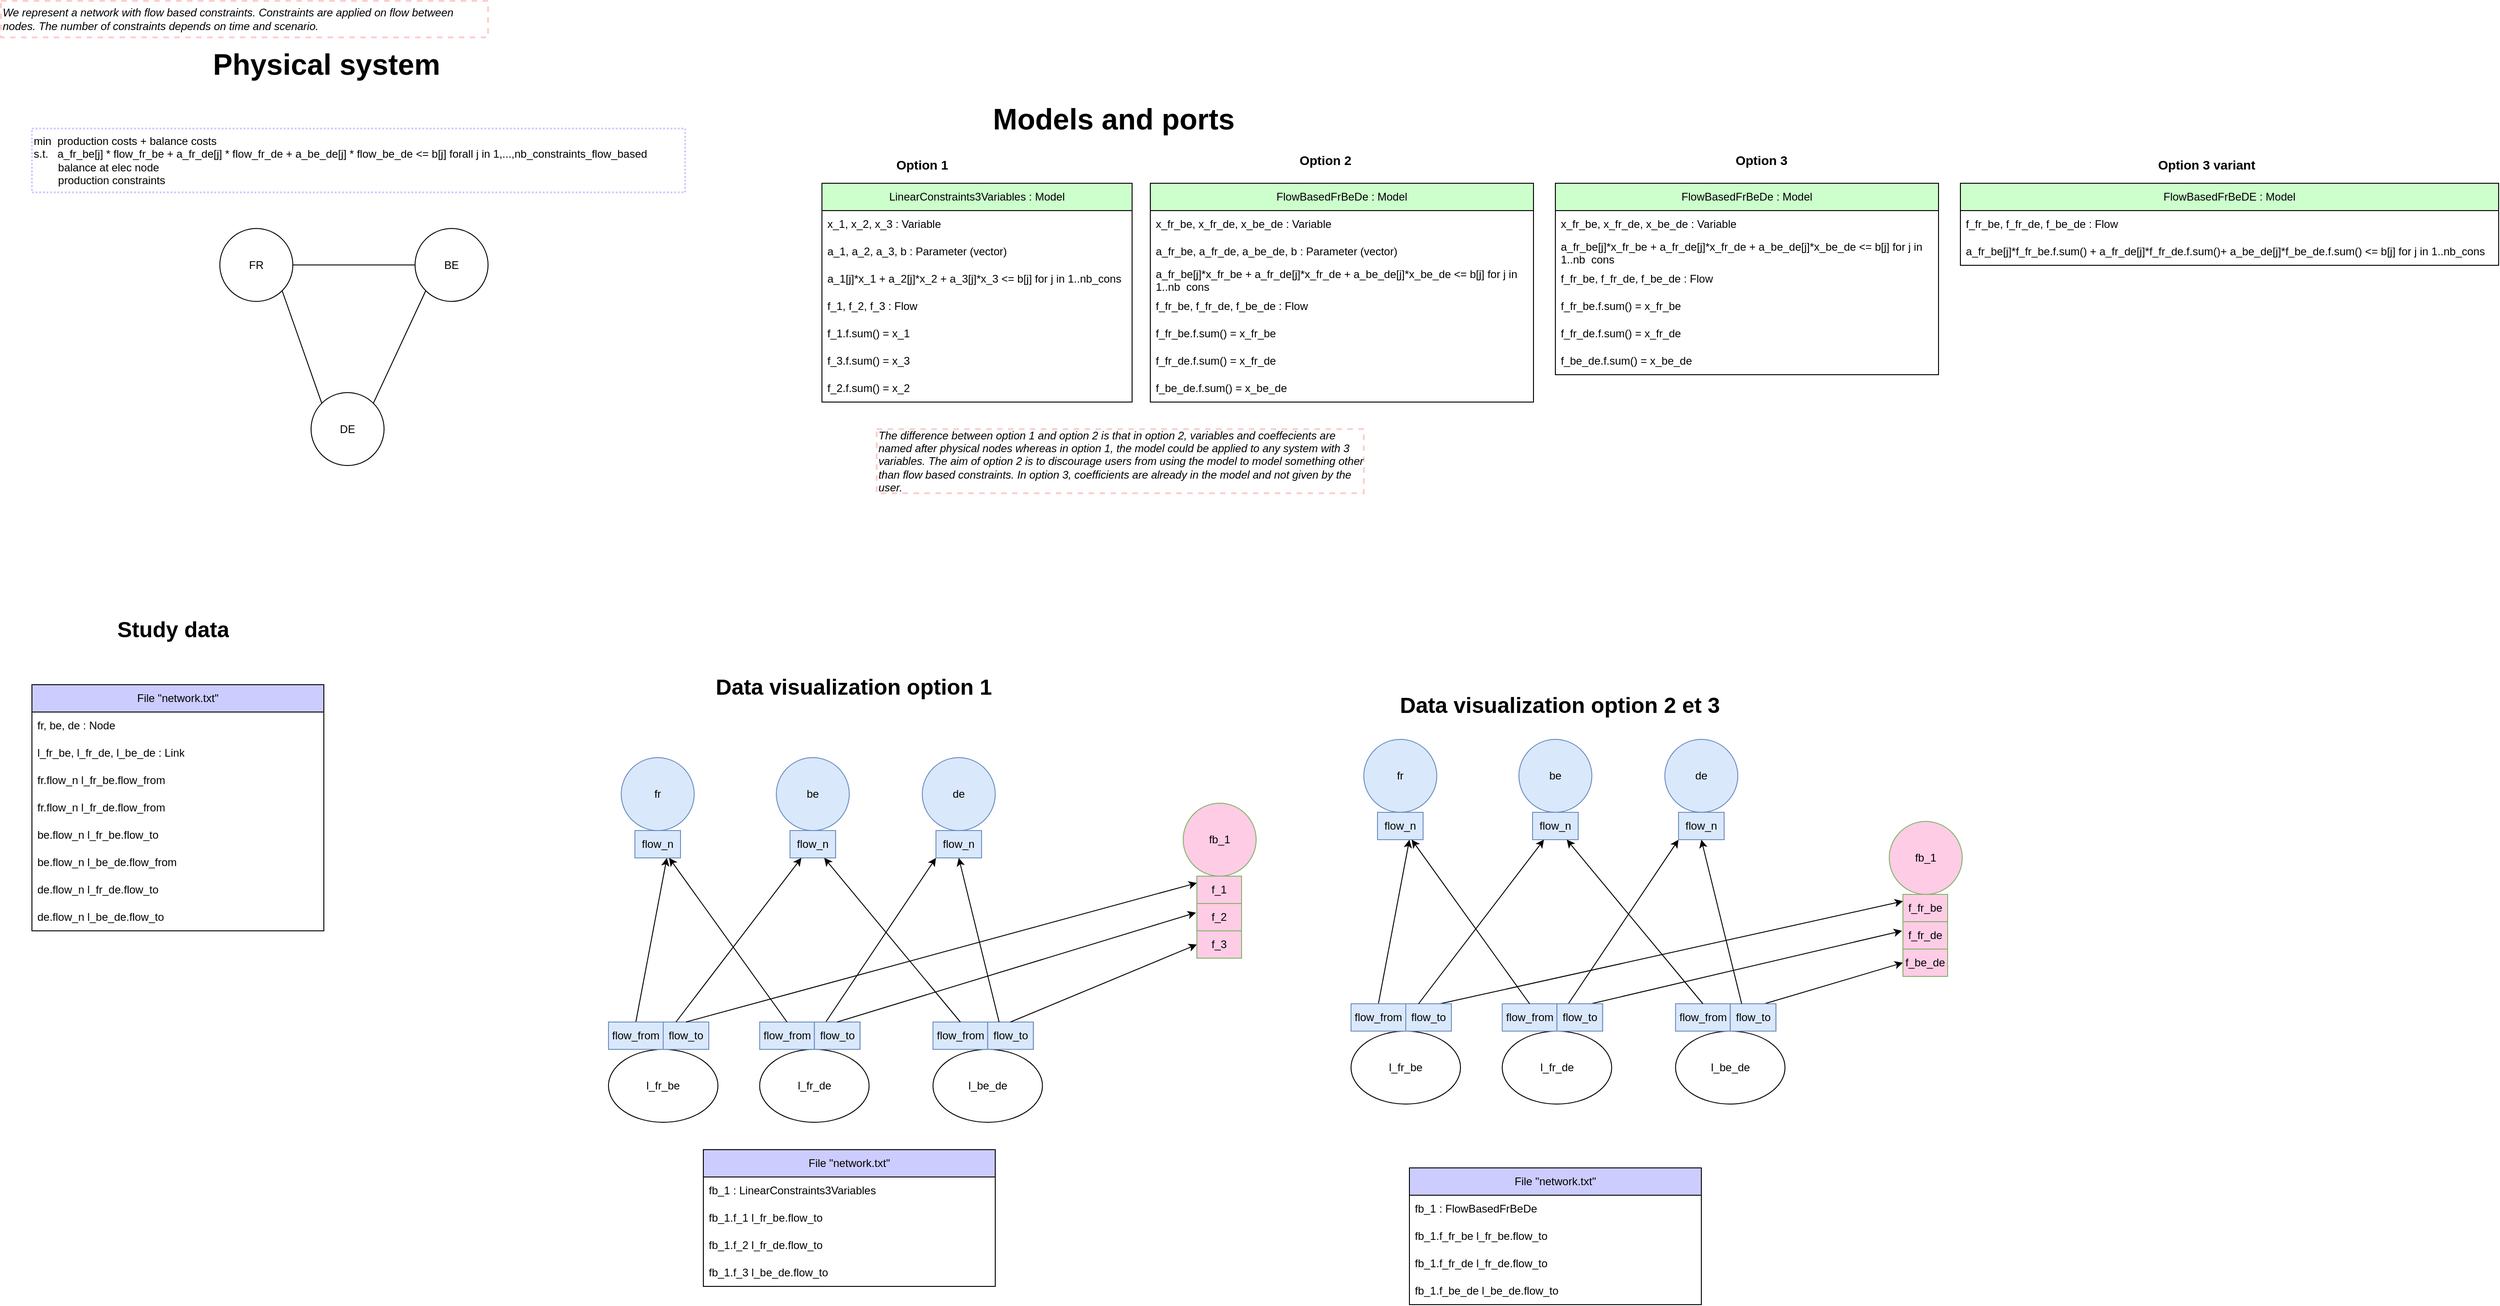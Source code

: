 <mxfile>
    <diagram name="fb_on_links" id="0eeWLhEhAbjt74QTUGkZ">
        <mxGraphModel dx="2029" dy="1762" grid="1" gridSize="10" guides="1" tooltips="1" connect="1" arrows="1" fold="1" page="1" pageScale="1" pageWidth="827" pageHeight="1169" math="0" shadow="0">
            <root>
                <mxCell id="0"/>
                <mxCell id="1" parent="0"/>
                <mxCell id="EA9z76p3zM__a-H7yWGD-37" value="&lt;font style=&quot;font-size: 32px;&quot;&gt;&lt;b&gt;Models and ports&lt;br&gt;&lt;/b&gt;&lt;/font&gt;" style="text;html=1;strokeColor=none;fillColor=none;align=center;verticalAlign=middle;whiteSpace=wrap;rounded=0;" parent="1" vertex="1">
                    <mxGeometry x="950" y="-200" width="380" height="120" as="geometry"/>
                </mxCell>
                <mxCell id="EA9z76p3zM__a-H7yWGD-39" value="&lt;font style=&quot;font-size: 32px;&quot;&gt;&lt;b style=&quot;border-color: var(--border-color); font-size: 12px;&quot;&gt;&lt;font style=&quot;border-color: var(--border-color); font-size: 24px;&quot;&gt;Data visualization&lt;/font&gt;&lt;/b&gt;&lt;b style=&quot;border-color: var(--border-color); font-size: 12px;&quot;&gt;&lt;font style=&quot;border-color: var(--border-color); font-size: 24px;&quot;&gt;&amp;nbsp;option 1&lt;/font&gt;&lt;/b&gt;&lt;b&gt;&lt;br&gt;&lt;/b&gt;&lt;/font&gt;" style="text;html=1;strokeColor=none;fillColor=none;align=center;verticalAlign=middle;whiteSpace=wrap;rounded=0;" parent="1" vertex="1">
                    <mxGeometry x="640" y="420" width="430" height="120" as="geometry"/>
                </mxCell>
                <mxCell id="aWoHtGz9jkfwQIE-XJvv-16" value="" style="endArrow=classic;html=1;rounded=0;exitX=0.5;exitY=0;exitDx=0;exitDy=0;" parent="1" source="io5GCxzzSzc3zPwwghzN-176" edge="1">
                    <mxGeometry width="50" height="50" relative="1" as="geometry">
                        <mxPoint x="477" y="760" as="sourcePoint"/>
                        <mxPoint x="650" y="670" as="targetPoint"/>
                    </mxGeometry>
                </mxCell>
                <mxCell id="aWoHtGz9jkfwQIE-XJvv-19" value="" style="endArrow=classic;html=1;rounded=0;exitX=0.25;exitY=0;exitDx=0;exitDy=0;entryX=0;entryY=1;entryDx=0;entryDy=0;" parent="1" source="io5GCxzzSzc3zPwwghzN-185" target="io5GCxzzSzc3zPwwghzN-156" edge="1">
                    <mxGeometry width="50" height="50" relative="1" as="geometry">
                        <mxPoint x="829" y="860" as="sourcePoint"/>
                        <mxPoint x="960" y="660" as="targetPoint"/>
                    </mxGeometry>
                </mxCell>
                <mxCell id="NOyrXH803vbqr8Ms16Gm-10" value="LinearConstraints3Variables : Model" style="swimlane;fontStyle=0;childLayout=stackLayout;horizontal=1;startSize=30;horizontalStack=0;resizeParent=1;resizeParentMax=0;resizeLast=0;collapsible=1;marginBottom=0;whiteSpace=wrap;html=1;fillColor=#CCFFCC;" parent="1" vertex="1">
                    <mxGeometry x="820" y="-70" width="340" height="240" as="geometry"/>
                </mxCell>
                <mxCell id="3" value="x_1, x_2, x_3 : Variable" style="text;strokeColor=none;fillColor=none;align=left;verticalAlign=middle;spacingLeft=4;spacingRight=4;overflow=hidden;points=[[0,0.5],[1,0.5]];portConstraint=eastwest;rotatable=0;whiteSpace=wrap;html=1;" parent="NOyrXH803vbqr8Ms16Gm-10" vertex="1">
                    <mxGeometry y="30" width="340" height="30" as="geometry"/>
                </mxCell>
                <mxCell id="NOyrXH803vbqr8Ms16Gm-11" value="a_1, a_2, a_3, b : Parameter (vector)" style="text;strokeColor=none;fillColor=none;align=left;verticalAlign=middle;spacingLeft=4;spacingRight=4;overflow=hidden;points=[[0,0.5],[1,0.5]];portConstraint=eastwest;rotatable=0;whiteSpace=wrap;html=1;" parent="NOyrXH803vbqr8Ms16Gm-10" vertex="1">
                    <mxGeometry y="60" width="340" height="30" as="geometry"/>
                </mxCell>
                <mxCell id="6" value="a_1[j]*x_1 + a_2[j]*x_2 + a_3[j]*x_3 &amp;lt;= b[j] for j in 1..nb_cons" style="text;strokeColor=none;fillColor=none;align=left;verticalAlign=middle;spacingLeft=4;spacingRight=4;overflow=hidden;points=[[0,0.5],[1,0.5]];portConstraint=eastwest;rotatable=0;whiteSpace=wrap;html=1;" parent="NOyrXH803vbqr8Ms16Gm-10" vertex="1">
                    <mxGeometry y="90" width="340" height="30" as="geometry"/>
                </mxCell>
                <mxCell id="NOyrXH803vbqr8Ms16Gm-25" value="f_1, f_2, f_3 : Flow" style="text;strokeColor=none;fillColor=none;align=left;verticalAlign=middle;spacingLeft=4;spacingRight=4;overflow=hidden;points=[[0,0.5],[1,0.5]];portConstraint=eastwest;rotatable=0;whiteSpace=wrap;html=1;" parent="NOyrXH803vbqr8Ms16Gm-10" vertex="1">
                    <mxGeometry y="120" width="340" height="30" as="geometry"/>
                </mxCell>
                <mxCell id="NOyrXH803vbqr8Ms16Gm-18" value="f_1.f.sum() = x_1" style="text;strokeColor=none;fillColor=none;align=left;verticalAlign=middle;spacingLeft=4;spacingRight=4;overflow=hidden;points=[[0,0.5],[1,0.5]];portConstraint=eastwest;rotatable=0;whiteSpace=wrap;html=1;" parent="NOyrXH803vbqr8Ms16Gm-10" vertex="1">
                    <mxGeometry y="150" width="340" height="30" as="geometry"/>
                </mxCell>
                <mxCell id="5" value="f_3.f.sum() = x_3" style="text;strokeColor=none;fillColor=none;align=left;verticalAlign=middle;spacingLeft=4;spacingRight=4;overflow=hidden;points=[[0,0.5],[1,0.5]];portConstraint=eastwest;rotatable=0;whiteSpace=wrap;html=1;" parent="NOyrXH803vbqr8Ms16Gm-10" vertex="1">
                    <mxGeometry y="180" width="340" height="30" as="geometry"/>
                </mxCell>
                <mxCell id="4" value="f_2.f.sum() = x_2" style="text;strokeColor=none;fillColor=none;align=left;verticalAlign=middle;spacingLeft=4;spacingRight=4;overflow=hidden;points=[[0,0.5],[1,0.5]];portConstraint=eastwest;rotatable=0;whiteSpace=wrap;html=1;" parent="NOyrXH803vbqr8Ms16Gm-10" vertex="1">
                    <mxGeometry y="210" width="340" height="30" as="geometry"/>
                </mxCell>
                <mxCell id="NOyrXH803vbqr8Ms16Gm-46" value="&lt;font style=&quot;&quot;&gt;&lt;b style=&quot;&quot;&gt;&lt;font style=&quot;font-size: 14px;&quot;&gt;Option 1&lt;/font&gt;&lt;br&gt;&lt;/b&gt;&lt;/font&gt;" style="text;html=1;strokeColor=none;fillColor=none;align=center;verticalAlign=middle;whiteSpace=wrap;rounded=0;" parent="1" vertex="1">
                    <mxGeometry x="820" y="-110" width="220" height="40" as="geometry"/>
                </mxCell>
                <mxCell id="8" value="FlowBasedFrBeDe : Model" style="swimlane;fontStyle=0;childLayout=stackLayout;horizontal=1;startSize=30;horizontalStack=0;resizeParent=1;resizeParentMax=0;resizeLast=0;collapsible=1;marginBottom=0;whiteSpace=wrap;html=1;fillColor=#CCFFCC;" parent="1" vertex="1">
                    <mxGeometry x="1180" y="-70" width="420" height="240" as="geometry"/>
                </mxCell>
                <mxCell id="9" value="x_fr_be, x_fr_de, x_be_de : Variable" style="text;strokeColor=none;fillColor=none;align=left;verticalAlign=middle;spacingLeft=4;spacingRight=4;overflow=hidden;points=[[0,0.5],[1,0.5]];portConstraint=eastwest;rotatable=0;whiteSpace=wrap;html=1;" parent="8" vertex="1">
                    <mxGeometry y="30" width="420" height="30" as="geometry"/>
                </mxCell>
                <mxCell id="10" value="a_fr_be, a_fr_de, a_be_de, b : Parameter (vector)" style="text;strokeColor=none;fillColor=none;align=left;verticalAlign=middle;spacingLeft=4;spacingRight=4;overflow=hidden;points=[[0,0.5],[1,0.5]];portConstraint=eastwest;rotatable=0;whiteSpace=wrap;html=1;" parent="8" vertex="1">
                    <mxGeometry y="60" width="420" height="30" as="geometry"/>
                </mxCell>
                <mxCell id="11" value="a_fr_be[j]*x_fr_be + a_fr_de[j]*x_fr_de + a_be_de[j]*x_be_de &amp;lt;= b[j] for j in 1..nb_cons" style="text;strokeColor=none;fillColor=none;align=left;verticalAlign=middle;spacingLeft=4;spacingRight=4;overflow=hidden;points=[[0,0.5],[1,0.5]];portConstraint=eastwest;rotatable=0;whiteSpace=wrap;html=1;" parent="8" vertex="1">
                    <mxGeometry y="90" width="420" height="30" as="geometry"/>
                </mxCell>
                <mxCell id="12" value="f_fr_be, f_fr_de, f_be_de : Flow" style="text;strokeColor=none;fillColor=none;align=left;verticalAlign=middle;spacingLeft=4;spacingRight=4;overflow=hidden;points=[[0,0.5],[1,0.5]];portConstraint=eastwest;rotatable=0;whiteSpace=wrap;html=1;" parent="8" vertex="1">
                    <mxGeometry y="120" width="420" height="30" as="geometry"/>
                </mxCell>
                <mxCell id="13" value="f_fr_be.f.sum() = x_fr_be" style="text;strokeColor=none;fillColor=none;align=left;verticalAlign=middle;spacingLeft=4;spacingRight=4;overflow=hidden;points=[[0,0.5],[1,0.5]];portConstraint=eastwest;rotatable=0;whiteSpace=wrap;html=1;" parent="8" vertex="1">
                    <mxGeometry y="150" width="420" height="30" as="geometry"/>
                </mxCell>
                <mxCell id="14" value="f_fr_de.f.sum() = x_fr_de" style="text;strokeColor=none;fillColor=none;align=left;verticalAlign=middle;spacingLeft=4;spacingRight=4;overflow=hidden;points=[[0,0.5],[1,0.5]];portConstraint=eastwest;rotatable=0;whiteSpace=wrap;html=1;" parent="8" vertex="1">
                    <mxGeometry y="180" width="420" height="30" as="geometry"/>
                </mxCell>
                <mxCell id="15" value="f_be_de.f.sum() = x_be_de" style="text;strokeColor=none;fillColor=none;align=left;verticalAlign=middle;spacingLeft=4;spacingRight=4;overflow=hidden;points=[[0,0.5],[1,0.5]];portConstraint=eastwest;rotatable=0;whiteSpace=wrap;html=1;" parent="8" vertex="1">
                    <mxGeometry y="210" width="420" height="30" as="geometry"/>
                </mxCell>
                <mxCell id="16" value="&lt;font style=&quot;&quot;&gt;&lt;b style=&quot;&quot;&gt;&lt;font style=&quot;font-size: 14px;&quot;&gt;Option 2&lt;/font&gt;&lt;br&gt;&lt;/b&gt;&lt;/font&gt;" style="text;html=1;strokeColor=none;fillColor=none;align=center;verticalAlign=middle;whiteSpace=wrap;rounded=0;" parent="1" vertex="1">
                    <mxGeometry x="1261.73" y="-115" width="220" height="40" as="geometry"/>
                </mxCell>
                <mxCell id="26" value="&lt;font style=&quot;&quot;&gt;&lt;b style=&quot;&quot;&gt;&lt;font style=&quot;font-size: 14px;&quot;&gt;Option 3&lt;/font&gt;&lt;br&gt;&lt;/b&gt;&lt;/font&gt;" style="text;html=1;strokeColor=none;fillColor=none;align=center;verticalAlign=middle;whiteSpace=wrap;rounded=0;" parent="1" vertex="1">
                    <mxGeometry x="1740" y="-115" width="220" height="40" as="geometry"/>
                </mxCell>
                <mxCell id="io5GCxzzSzc3zPwwghzN-148" value="" style="group" parent="1" vertex="1" connectable="0">
                    <mxGeometry x="600" y="560" width="80" height="110" as="geometry"/>
                </mxCell>
                <mxCell id="io5GCxzzSzc3zPwwghzN-149" value="fr" style="ellipse;whiteSpace=wrap;html=1;aspect=fixed;fillColor=#dae8fc;strokeColor=#6c8ebf;" parent="io5GCxzzSzc3zPwwghzN-148" vertex="1">
                    <mxGeometry width="80" height="80" as="geometry"/>
                </mxCell>
                <mxCell id="io5GCxzzSzc3zPwwghzN-150" value="flow_n" style="rounded=0;whiteSpace=wrap;html=1;fillColor=#dae8fc;strokeColor=#6c8ebf;" parent="io5GCxzzSzc3zPwwghzN-148" vertex="1">
                    <mxGeometry x="15" y="80" width="50" height="30" as="geometry"/>
                </mxCell>
                <mxCell id="io5GCxzzSzc3zPwwghzN-151" value="" style="group" parent="1" vertex="1" connectable="0">
                    <mxGeometry x="770" y="560" width="80" height="110" as="geometry"/>
                </mxCell>
                <mxCell id="io5GCxzzSzc3zPwwghzN-152" value="be" style="ellipse;whiteSpace=wrap;html=1;aspect=fixed;fillColor=#dae8fc;strokeColor=#6c8ebf;" parent="io5GCxzzSzc3zPwwghzN-151" vertex="1">
                    <mxGeometry width="80" height="80" as="geometry"/>
                </mxCell>
                <mxCell id="io5GCxzzSzc3zPwwghzN-153" value="flow_n" style="rounded=0;whiteSpace=wrap;html=1;fillColor=#dae8fc;strokeColor=#6c8ebf;" parent="io5GCxzzSzc3zPwwghzN-151" vertex="1">
                    <mxGeometry x="15" y="80" width="50" height="30" as="geometry"/>
                </mxCell>
                <mxCell id="io5GCxzzSzc3zPwwghzN-154" value="" style="group" parent="1" vertex="1" connectable="0">
                    <mxGeometry x="930" y="560" width="80" height="110" as="geometry"/>
                </mxCell>
                <mxCell id="io5GCxzzSzc3zPwwghzN-155" value="de" style="ellipse;whiteSpace=wrap;html=1;aspect=fixed;fillColor=#dae8fc;strokeColor=#6c8ebf;" parent="io5GCxzzSzc3zPwwghzN-154" vertex="1">
                    <mxGeometry width="80" height="80" as="geometry"/>
                </mxCell>
                <mxCell id="io5GCxzzSzc3zPwwghzN-156" value="flow_n" style="rounded=0;whiteSpace=wrap;html=1;fillColor=#dae8fc;strokeColor=#6c8ebf;" parent="io5GCxzzSzc3zPwwghzN-154" vertex="1">
                    <mxGeometry x="15" y="80" width="50" height="30" as="geometry"/>
                </mxCell>
                <mxCell id="io5GCxzzSzc3zPwwghzN-173" value="" style="group" parent="1" vertex="1" connectable="0">
                    <mxGeometry x="586" y="850" width="121.73" height="150" as="geometry"/>
                </mxCell>
                <mxCell id="io5GCxzzSzc3zPwwghzN-174" value="l_fr_be" style="ellipse;whiteSpace=wrap;html=1;" parent="io5GCxzzSzc3zPwwghzN-173" vertex="1">
                    <mxGeometry y="30" width="120" height="80" as="geometry"/>
                </mxCell>
                <mxCell id="io5GCxzzSzc3zPwwghzN-175" value="" style="group;fillColor=#dae8fc;strokeColor=#6c8ebf;" parent="io5GCxzzSzc3zPwwghzN-173" vertex="1" connectable="0">
                    <mxGeometry x="10" width="100" height="30" as="geometry"/>
                </mxCell>
                <mxCell id="io5GCxzzSzc3zPwwghzN-176" value="flow_from" style="rounded=0;whiteSpace=wrap;html=1;fillColor=#dae8fc;strokeColor=#6c8ebf;" parent="io5GCxzzSzc3zPwwghzN-175" vertex="1">
                    <mxGeometry x="-10" width="60" height="30" as="geometry"/>
                </mxCell>
                <mxCell id="io5GCxzzSzc3zPwwghzN-177" value="flow_to" style="rounded=0;whiteSpace=wrap;html=1;fillColor=#dae8fc;strokeColor=#6c8ebf;" parent="io5GCxzzSzc3zPwwghzN-175" vertex="1">
                    <mxGeometry x="50" width="50" height="30" as="geometry"/>
                </mxCell>
                <mxCell id="io5GCxzzSzc3zPwwghzN-181" value="" style="group" parent="1" vertex="1" connectable="0">
                    <mxGeometry x="751.73" y="850" width="121.73" height="140" as="geometry"/>
                </mxCell>
                <mxCell id="io5GCxzzSzc3zPwwghzN-182" value="l_fr_de" style="ellipse;whiteSpace=wrap;html=1;" parent="io5GCxzzSzc3zPwwghzN-181" vertex="1">
                    <mxGeometry y="30" width="120" height="80" as="geometry"/>
                </mxCell>
                <mxCell id="io5GCxzzSzc3zPwwghzN-183" value="" style="group;fillColor=#dae8fc;strokeColor=#6c8ebf;" parent="io5GCxzzSzc3zPwwghzN-181" vertex="1" connectable="0">
                    <mxGeometry x="10" width="100" height="30" as="geometry"/>
                </mxCell>
                <mxCell id="io5GCxzzSzc3zPwwghzN-184" value="flow_from" style="rounded=0;whiteSpace=wrap;html=1;fillColor=#dae8fc;strokeColor=#6c8ebf;" parent="io5GCxzzSzc3zPwwghzN-183" vertex="1">
                    <mxGeometry x="-10" width="60" height="30" as="geometry"/>
                </mxCell>
                <mxCell id="io5GCxzzSzc3zPwwghzN-185" value="flow_to" style="rounded=0;whiteSpace=wrap;html=1;fillColor=#dae8fc;strokeColor=#6c8ebf;" parent="io5GCxzzSzc3zPwwghzN-183" vertex="1">
                    <mxGeometry x="50" width="50" height="30" as="geometry"/>
                </mxCell>
                <mxCell id="io5GCxzzSzc3zPwwghzN-189" value="" style="group" parent="1" vertex="1" connectable="0">
                    <mxGeometry x="941.73" y="850" width="121.73" height="140" as="geometry"/>
                </mxCell>
                <mxCell id="io5GCxzzSzc3zPwwghzN-190" value="l_be_de" style="ellipse;whiteSpace=wrap;html=1;" parent="io5GCxzzSzc3zPwwghzN-189" vertex="1">
                    <mxGeometry y="30" width="120" height="80" as="geometry"/>
                </mxCell>
                <mxCell id="io5GCxzzSzc3zPwwghzN-191" value="" style="group;fillColor=#dae8fc;strokeColor=#6c8ebf;" parent="io5GCxzzSzc3zPwwghzN-189" vertex="1" connectable="0">
                    <mxGeometry x="10" width="100" height="30" as="geometry"/>
                </mxCell>
                <mxCell id="io5GCxzzSzc3zPwwghzN-192" value="flow_from" style="rounded=0;whiteSpace=wrap;html=1;fillColor=#dae8fc;strokeColor=#6c8ebf;" parent="io5GCxzzSzc3zPwwghzN-191" vertex="1">
                    <mxGeometry x="-10" width="60" height="30" as="geometry"/>
                </mxCell>
                <mxCell id="io5GCxzzSzc3zPwwghzN-193" value="flow_to" style="rounded=0;whiteSpace=wrap;html=1;fillColor=#dae8fc;strokeColor=#6c8ebf;" parent="io5GCxzzSzc3zPwwghzN-191" vertex="1">
                    <mxGeometry x="50" width="50" height="30" as="geometry"/>
                </mxCell>
                <mxCell id="aWoHtGz9jkfwQIE-XJvv-17" value="" style="endArrow=classic;html=1;rounded=0;entryX=0.25;entryY=1;entryDx=0;entryDy=0;" parent="1" target="io5GCxzzSzc3zPwwghzN-153" edge="1">
                    <mxGeometry width="50" height="50" relative="1" as="geometry">
                        <mxPoint x="660" y="850" as="sourcePoint"/>
                        <mxPoint x="646" y="680" as="targetPoint"/>
                    </mxGeometry>
                </mxCell>
                <mxCell id="aWoHtGz9jkfwQIE-XJvv-18" value="" style="endArrow=classic;html=1;rounded=0;exitX=0.5;exitY=0;exitDx=0;exitDy=0;entryX=0.75;entryY=1;entryDx=0;entryDy=0;" parent="1" source="io5GCxzzSzc3zPwwghzN-184" target="io5GCxzzSzc3zPwwghzN-150" edge="1">
                    <mxGeometry width="50" height="50" relative="1" as="geometry">
                        <mxPoint x="649" y="860" as="sourcePoint"/>
                        <mxPoint x="646" y="680" as="targetPoint"/>
                    </mxGeometry>
                </mxCell>
                <mxCell id="aWoHtGz9jkfwQIE-XJvv-20" value="" style="endArrow=classic;html=1;rounded=0;exitX=0.5;exitY=0;exitDx=0;exitDy=0;entryX=0.75;entryY=1;entryDx=0;entryDy=0;" parent="1" source="io5GCxzzSzc3zPwwghzN-192" target="io5GCxzzSzc3zPwwghzN-153" edge="1">
                    <mxGeometry width="50" height="50" relative="1" as="geometry">
                        <mxPoint x="865" y="860" as="sourcePoint"/>
                        <mxPoint x="956" y="670" as="targetPoint"/>
                    </mxGeometry>
                </mxCell>
                <mxCell id="aWoHtGz9jkfwQIE-XJvv-21" value="" style="endArrow=classic;html=1;rounded=0;entryX=0.5;entryY=1;entryDx=0;entryDy=0;exitX=0.25;exitY=0;exitDx=0;exitDy=0;" parent="1" source="io5GCxzzSzc3zPwwghzN-193" target="io5GCxzzSzc3zPwwghzN-156" edge="1">
                    <mxGeometry width="50" height="50" relative="1" as="geometry">
                        <mxPoint x="1056" y="850" as="sourcePoint"/>
                        <mxPoint x="833" y="680" as="targetPoint"/>
                    </mxGeometry>
                </mxCell>
                <mxCell id="NOyrXH803vbqr8Ms16Gm-19" value="" style="group" parent="1" vertex="1" connectable="0">
                    <mxGeometry x="1216" y="580" width="80" height="110" as="geometry"/>
                </mxCell>
                <mxCell id="NOyrXH803vbqr8Ms16Gm-20" value="fb_1" style="ellipse;whiteSpace=wrap;html=1;aspect=fixed;fillColor=#FFCCE6;strokeColor=#82b366;" parent="NOyrXH803vbqr8Ms16Gm-19" vertex="1">
                    <mxGeometry y="30" width="80" height="80" as="geometry"/>
                </mxCell>
                <mxCell id="NOyrXH803vbqr8Ms16Gm-21" value="f_1" style="rounded=0;whiteSpace=wrap;html=1;fillColor=#FFCCE6;strokeColor=#82b366;" parent="1" vertex="1">
                    <mxGeometry x="1231" y="690" width="49" height="30" as="geometry"/>
                </mxCell>
                <mxCell id="NOyrXH803vbqr8Ms16Gm-22" value="" style="endArrow=classic;html=1;rounded=0;entryX=0;entryY=0.5;entryDx=0;entryDy=0;exitX=0.5;exitY=0;exitDx=0;exitDy=0;" parent="1" source="io5GCxzzSzc3zPwwghzN-193" target="97" edge="1">
                    <mxGeometry width="50" height="50" relative="1" as="geometry">
                        <mxPoint x="1143" y="860" as="sourcePoint"/>
                        <mxPoint x="1086" y="680" as="targetPoint"/>
                    </mxGeometry>
                </mxCell>
                <mxCell id="NOyrXH803vbqr8Ms16Gm-24" value="" style="endArrow=classic;html=1;rounded=0;exitX=0.5;exitY=0;exitDx=0;exitDy=0;entryX=0;entryY=0.25;entryDx=0;entryDy=0;" parent="1" source="io5GCxzzSzc3zPwwghzN-177" target="NOyrXH803vbqr8Ms16Gm-21" edge="1">
                    <mxGeometry width="50" height="50" relative="1" as="geometry">
                        <mxPoint x="847" y="860" as="sourcePoint"/>
                        <mxPoint x="1236" y="720" as="targetPoint"/>
                    </mxGeometry>
                </mxCell>
                <mxCell id="NOyrXH803vbqr8Ms16Gm-23" value="" style="endArrow=classic;html=1;rounded=0;exitX=0.5;exitY=0;exitDx=0;exitDy=0;" parent="1" source="io5GCxzzSzc3zPwwghzN-185" edge="1">
                    <mxGeometry width="50" height="50" relative="1" as="geometry">
                        <mxPoint x="1037" y="860" as="sourcePoint"/>
                        <mxPoint x="1230" y="730" as="targetPoint"/>
                    </mxGeometry>
                </mxCell>
                <mxCell id="gQHjPlM2CJMaZ_1cljnZ-1" value="FR" style="ellipse;whiteSpace=wrap;html=1;aspect=fixed;" parent="1" vertex="1">
                    <mxGeometry x="160" y="-20.4" width="80" height="80" as="geometry"/>
                </mxCell>
                <mxCell id="gQHjPlM2CJMaZ_1cljnZ-2" value="BE" style="ellipse;whiteSpace=wrap;html=1;aspect=fixed;" parent="1" vertex="1">
                    <mxGeometry x="374" y="-20.4" width="80" height="80" as="geometry"/>
                </mxCell>
                <mxCell id="gQHjPlM2CJMaZ_1cljnZ-3" value="DE" style="ellipse;whiteSpace=wrap;html=1;aspect=fixed;" parent="1" vertex="1">
                    <mxGeometry x="260" y="159.6" width="80" height="80" as="geometry"/>
                </mxCell>
                <mxCell id="gQHjPlM2CJMaZ_1cljnZ-4" value="" style="endArrow=none;html=1;rounded=0;exitX=1;exitY=1;exitDx=0;exitDy=0;entryX=0;entryY=0;entryDx=0;entryDy=0;" parent="1" source="gQHjPlM2CJMaZ_1cljnZ-1" target="gQHjPlM2CJMaZ_1cljnZ-3" edge="1">
                    <mxGeometry width="50" height="50" relative="1" as="geometry">
                        <mxPoint x="390" y="259.6" as="sourcePoint"/>
                        <mxPoint x="440" y="209.6" as="targetPoint"/>
                    </mxGeometry>
                </mxCell>
                <mxCell id="gQHjPlM2CJMaZ_1cljnZ-5" value="" style="endArrow=none;html=1;rounded=0;exitX=1;exitY=0.5;exitDx=0;exitDy=0;entryX=0;entryY=0.5;entryDx=0;entryDy=0;" parent="1" source="gQHjPlM2CJMaZ_1cljnZ-1" target="gQHjPlM2CJMaZ_1cljnZ-2" edge="1">
                    <mxGeometry width="50" height="50" relative="1" as="geometry">
                        <mxPoint x="210" y="69.6" as="sourcePoint"/>
                        <mxPoint x="272" y="171.6" as="targetPoint"/>
                    </mxGeometry>
                </mxCell>
                <mxCell id="gQHjPlM2CJMaZ_1cljnZ-6" value="" style="endArrow=none;html=1;rounded=0;exitX=0;exitY=1;exitDx=0;exitDy=0;entryX=1;entryY=0;entryDx=0;entryDy=0;" parent="1" source="gQHjPlM2CJMaZ_1cljnZ-2" target="gQHjPlM2CJMaZ_1cljnZ-3" edge="1">
                    <mxGeometry width="50" height="50" relative="1" as="geometry">
                        <mxPoint x="210" y="69.6" as="sourcePoint"/>
                        <mxPoint x="272" y="171.6" as="targetPoint"/>
                    </mxGeometry>
                </mxCell>
                <mxCell id="EA9z76p3zM__a-H7yWGD-36" value="&lt;font style=&quot;font-size: 32px;&quot;&gt;&lt;b&gt;Physical system&lt;br&gt;&lt;/b&gt;&lt;/font&gt;" style="text;html=1;strokeColor=none;fillColor=none;align=center;verticalAlign=middle;whiteSpace=wrap;rounded=0;" parent="1" vertex="1">
                    <mxGeometry x="87" y="-260" width="380" height="120" as="geometry"/>
                </mxCell>
                <mxCell id="28" value="File &quot;network.txt&quot;" style="swimlane;fontStyle=0;childLayout=stackLayout;horizontal=1;startSize=30;horizontalStack=0;resizeParent=1;resizeParentMax=0;resizeLast=0;collapsible=1;marginBottom=0;whiteSpace=wrap;html=1;fillColor=#ccccff;" parent="1" vertex="1">
                    <mxGeometry x="-46" y="480" width="320" height="270" as="geometry"/>
                </mxCell>
                <mxCell id="29" value="fr, be, de : Node" style="text;strokeColor=none;fillColor=none;align=left;verticalAlign=middle;spacingLeft=4;spacingRight=4;overflow=hidden;points=[[0,0.5],[1,0.5]];portConstraint=eastwest;rotatable=0;whiteSpace=wrap;html=1;" parent="28" vertex="1">
                    <mxGeometry y="30" width="320" height="30" as="geometry"/>
                </mxCell>
                <mxCell id="76" value="l_fr_be, l_fr_de, l_be_de : Link" style="text;strokeColor=none;fillColor=none;align=left;verticalAlign=middle;spacingLeft=4;spacingRight=4;overflow=hidden;points=[[0,0.5],[1,0.5]];portConstraint=eastwest;rotatable=0;whiteSpace=wrap;html=1;" parent="28" vertex="1">
                    <mxGeometry y="60" width="320" height="30" as="geometry"/>
                </mxCell>
                <mxCell id="77" value="fr.flow_n l_fr_be.flow_from" style="text;strokeColor=none;fillColor=none;align=left;verticalAlign=middle;spacingLeft=4;spacingRight=4;overflow=hidden;points=[[0,0.5],[1,0.5]];portConstraint=eastwest;rotatable=0;whiteSpace=wrap;html=1;" parent="28" vertex="1">
                    <mxGeometry y="90" width="320" height="30" as="geometry"/>
                </mxCell>
                <mxCell id="78" value="fr.flow_n l_fr_de.flow_from" style="text;strokeColor=none;fillColor=none;align=left;verticalAlign=middle;spacingLeft=4;spacingRight=4;overflow=hidden;points=[[0,0.5],[1,0.5]];portConstraint=eastwest;rotatable=0;whiteSpace=wrap;html=1;" parent="28" vertex="1">
                    <mxGeometry y="120" width="320" height="30" as="geometry"/>
                </mxCell>
                <mxCell id="79" value="be.flow_n l_fr_be.flow_to" style="text;strokeColor=none;fillColor=none;align=left;verticalAlign=middle;spacingLeft=4;spacingRight=4;overflow=hidden;points=[[0,0.5],[1,0.5]];portConstraint=eastwest;rotatable=0;whiteSpace=wrap;html=1;" parent="28" vertex="1">
                    <mxGeometry y="150" width="320" height="30" as="geometry"/>
                </mxCell>
                <mxCell id="80" value="be.flow_n l_be_de.flow_from" style="text;strokeColor=none;fillColor=none;align=left;verticalAlign=middle;spacingLeft=4;spacingRight=4;overflow=hidden;points=[[0,0.5],[1,0.5]];portConstraint=eastwest;rotatable=0;whiteSpace=wrap;html=1;" parent="28" vertex="1">
                    <mxGeometry y="180" width="320" height="30" as="geometry"/>
                </mxCell>
                <mxCell id="81" value="de.flow_n l_fr_de.flow_to" style="text;strokeColor=none;fillColor=none;align=left;verticalAlign=middle;spacingLeft=4;spacingRight=4;overflow=hidden;points=[[0,0.5],[1,0.5]];portConstraint=eastwest;rotatable=0;whiteSpace=wrap;html=1;" parent="28" vertex="1">
                    <mxGeometry y="210" width="320" height="30" as="geometry"/>
                </mxCell>
                <mxCell id="82" value="de.flow_n l_be_de.flow_to" style="text;strokeColor=none;fillColor=none;align=left;verticalAlign=middle;spacingLeft=4;spacingRight=4;overflow=hidden;points=[[0,0.5],[1,0.5]];portConstraint=eastwest;rotatable=0;whiteSpace=wrap;html=1;" parent="28" vertex="1">
                    <mxGeometry y="240" width="320" height="30" as="geometry"/>
                </mxCell>
                <mxCell id="36" value="&lt;h1&gt;Study data&lt;/h1&gt;" style="text;html=1;strokeColor=none;fillColor=none;spacing=5;spacingTop=-20;whiteSpace=wrap;overflow=hidden;rounded=0;align=center;" parent="1" vertex="1">
                    <mxGeometry x="-16" y="400" width="250" height="40" as="geometry"/>
                </mxCell>
                <mxCell id="87" value="File &quot;network.txt&quot;" style="swimlane;fontStyle=0;childLayout=stackLayout;horizontal=1;startSize=30;horizontalStack=0;resizeParent=1;resizeParentMax=0;resizeLast=0;collapsible=1;marginBottom=0;whiteSpace=wrap;html=1;fillColor=#ccccff;" parent="1" vertex="1">
                    <mxGeometry x="690" y="990" width="320" height="150" as="geometry"/>
                </mxCell>
                <mxCell id="88" value="fb_1 :&amp;nbsp;&lt;span style=&quot;text-align: center;&quot;&gt;LinearConstraints3Variables&lt;/span&gt;" style="text;strokeColor=none;fillColor=none;align=left;verticalAlign=middle;spacingLeft=4;spacingRight=4;overflow=hidden;points=[[0,0.5],[1,0.5]];portConstraint=eastwest;rotatable=0;whiteSpace=wrap;html=1;" parent="87" vertex="1">
                    <mxGeometry y="30" width="320" height="30" as="geometry"/>
                </mxCell>
                <mxCell id="90" value="fb_1.f_1 l_fr_be.flow_to" style="text;strokeColor=none;fillColor=none;align=left;verticalAlign=middle;spacingLeft=4;spacingRight=4;overflow=hidden;points=[[0,0.5],[1,0.5]];portConstraint=eastwest;rotatable=0;whiteSpace=wrap;html=1;" parent="87" vertex="1">
                    <mxGeometry y="60" width="320" height="30" as="geometry"/>
                </mxCell>
                <mxCell id="94" value="fb_1.f_2 l_fr_de.flow_to" style="text;strokeColor=none;fillColor=none;align=left;verticalAlign=middle;spacingLeft=4;spacingRight=4;overflow=hidden;points=[[0,0.5],[1,0.5]];portConstraint=eastwest;rotatable=0;whiteSpace=wrap;html=1;" parent="87" vertex="1">
                    <mxGeometry y="90" width="320" height="30" as="geometry"/>
                </mxCell>
                <mxCell id="95" value="fb_1.f_3 l_be_de.flow_to" style="text;strokeColor=none;fillColor=none;align=left;verticalAlign=middle;spacingLeft=4;spacingRight=4;overflow=hidden;points=[[0,0.5],[1,0.5]];portConstraint=eastwest;rotatable=0;whiteSpace=wrap;html=1;" parent="87" vertex="1">
                    <mxGeometry y="120" width="320" height="30" as="geometry"/>
                </mxCell>
                <mxCell id="96" value="f_2" style="rounded=0;whiteSpace=wrap;html=1;fillColor=#FFCCE6;strokeColor=#82b366;" parent="1" vertex="1">
                    <mxGeometry x="1231" y="720" width="49" height="30" as="geometry"/>
                </mxCell>
                <mxCell id="97" value="f_3" style="rounded=0;whiteSpace=wrap;html=1;fillColor=#FFCCE6;strokeColor=#82b366;" parent="1" vertex="1">
                    <mxGeometry x="1231" y="750" width="49" height="30" as="geometry"/>
                </mxCell>
                <mxCell id="98" value="&lt;font style=&quot;font-size: 32px;&quot;&gt;&lt;b style=&quot;border-color: var(--border-color); font-size: 12px;&quot;&gt;&lt;font style=&quot;border-color: var(--border-color); font-size: 24px;&quot;&gt;Data visualization&lt;/font&gt;&lt;/b&gt;&lt;b style=&quot;border-color: var(--border-color); font-size: 12px;&quot;&gt;&lt;font style=&quot;border-color: var(--border-color); font-size: 24px;&quot;&gt;&amp;nbsp;option 2 et 3&lt;/font&gt;&lt;/b&gt;&lt;b&gt;&lt;br&gt;&lt;/b&gt;&lt;/font&gt;" style="text;html=1;strokeColor=none;fillColor=none;align=center;verticalAlign=middle;whiteSpace=wrap;rounded=0;" parent="1" vertex="1">
                    <mxGeometry x="1414" y="440" width="430" height="120" as="geometry"/>
                </mxCell>
                <mxCell id="129" value="" style="group" parent="1" vertex="1" connectable="0">
                    <mxGeometry x="1990" y="600" width="80" height="110" as="geometry"/>
                </mxCell>
                <mxCell id="130" value="fb_1" style="ellipse;whiteSpace=wrap;html=1;aspect=fixed;fillColor=#FFCCE6;strokeColor=#82b366;" parent="129" vertex="1">
                    <mxGeometry y="30" width="80" height="80" as="geometry"/>
                </mxCell>
                <mxCell id="131" value="f_fr_be" style="rounded=0;whiteSpace=wrap;html=1;fillColor=#FFCCE6;strokeColor=#82b366;" parent="1" vertex="1">
                    <mxGeometry x="2005" y="710" width="49" height="30" as="geometry"/>
                </mxCell>
                <mxCell id="132" value="" style="endArrow=classic;html=1;rounded=0;entryX=0;entryY=0.5;entryDx=0;entryDy=0;exitX=0.75;exitY=0;exitDx=0;exitDy=0;" parent="1" source="221" target="141" edge="1">
                    <mxGeometry width="50" height="50" relative="1" as="geometry">
                        <mxPoint x="1800.73" y="870" as="sourcePoint"/>
                        <mxPoint x="1860" y="700" as="targetPoint"/>
                    </mxGeometry>
                </mxCell>
                <mxCell id="133" value="" style="endArrow=classic;html=1;rounded=0;exitX=0.75;exitY=0;exitDx=0;exitDy=0;entryX=0;entryY=0.25;entryDx=0;entryDy=0;" parent="1" source="211" target="131" edge="1">
                    <mxGeometry width="50" height="50" relative="1" as="geometry">
                        <mxPoint x="1445" y="870" as="sourcePoint"/>
                        <mxPoint x="2010" y="740" as="targetPoint"/>
                    </mxGeometry>
                </mxCell>
                <mxCell id="134" value="" style="endArrow=classic;html=1;rounded=0;exitX=0.75;exitY=0;exitDx=0;exitDy=0;" parent="1" source="216" edge="1">
                    <mxGeometry width="50" height="50" relative="1" as="geometry">
                        <mxPoint x="1610.73" y="870" as="sourcePoint"/>
                        <mxPoint x="2004" y="750" as="targetPoint"/>
                    </mxGeometry>
                </mxCell>
                <mxCell id="135" value="File &quot;network.txt&quot;" style="swimlane;fontStyle=0;childLayout=stackLayout;horizontal=1;startSize=30;horizontalStack=0;resizeParent=1;resizeParentMax=0;resizeLast=0;collapsible=1;marginBottom=0;whiteSpace=wrap;html=1;fillColor=#ccccff;" parent="1" vertex="1">
                    <mxGeometry x="1464" y="1010" width="320" height="150" as="geometry"/>
                </mxCell>
                <mxCell id="136" value="fb_1 :&amp;nbsp;&lt;span style=&quot;text-align: center;&quot;&gt;FlowBasedFrBeDe&lt;/span&gt;" style="text;strokeColor=none;fillColor=none;align=left;verticalAlign=middle;spacingLeft=4;spacingRight=4;overflow=hidden;points=[[0,0.5],[1,0.5]];portConstraint=eastwest;rotatable=0;whiteSpace=wrap;html=1;" parent="135" vertex="1">
                    <mxGeometry y="30" width="320" height="30" as="geometry"/>
                </mxCell>
                <mxCell id="137" value="fb_1.f_fr_be l_fr_be.flow_to" style="text;strokeColor=none;fillColor=none;align=left;verticalAlign=middle;spacingLeft=4;spacingRight=4;overflow=hidden;points=[[0,0.5],[1,0.5]];portConstraint=eastwest;rotatable=0;whiteSpace=wrap;html=1;" parent="135" vertex="1">
                    <mxGeometry y="60" width="320" height="30" as="geometry"/>
                </mxCell>
                <mxCell id="138" value="fb_1.f_fr_de l_fr_de.flow_to" style="text;strokeColor=none;fillColor=none;align=left;verticalAlign=middle;spacingLeft=4;spacingRight=4;overflow=hidden;points=[[0,0.5],[1,0.5]];portConstraint=eastwest;rotatable=0;whiteSpace=wrap;html=1;" parent="135" vertex="1">
                    <mxGeometry y="90" width="320" height="30" as="geometry"/>
                </mxCell>
                <mxCell id="139" value="fb_1.f_be_de l_be_de.flow_to" style="text;strokeColor=none;fillColor=none;align=left;verticalAlign=middle;spacingLeft=4;spacingRight=4;overflow=hidden;points=[[0,0.5],[1,0.5]];portConstraint=eastwest;rotatable=0;whiteSpace=wrap;html=1;" parent="135" vertex="1">
                    <mxGeometry y="120" width="320" height="30" as="geometry"/>
                </mxCell>
                <mxCell id="140" value="f_fr_de" style="rounded=0;whiteSpace=wrap;html=1;fillColor=#FFCCE6;strokeColor=#82b366;" parent="1" vertex="1">
                    <mxGeometry x="2005" y="740" width="49" height="30" as="geometry"/>
                </mxCell>
                <mxCell id="141" value="f_be_de" style="rounded=0;whiteSpace=wrap;html=1;fillColor=#FFCCE6;strokeColor=#82b366;" parent="1" vertex="1">
                    <mxGeometry x="2005" y="770" width="49" height="30" as="geometry"/>
                </mxCell>
                <mxCell id="1DZpEdA2Pz-2I5nbqVrt-185" value="min&amp;nbsp;&amp;nbsp;&lt;span style=&quot;&quot;&gt;&lt;/span&gt;production costs + balance costs&lt;br&gt;s.t.&amp;nbsp;&lt;span style=&quot;&quot;&gt;&amp;nbsp; a_fr_be[j] * flow_fr_be + a_fr_de[j] * flow_fr_de + a_be_de[j] * flow_be_de &amp;lt;= b[j] forall j in 1,...,nb_constraints_flow_based&lt;/span&gt;&amp;nbsp; &amp;nbsp;&lt;br&gt;&lt;span style=&quot;&quot;&gt;&#9;&lt;/span&gt;&lt;span style=&quot;white-space: pre;&quot;&gt;&#9;&lt;/span&gt;balance at elec node&lt;br&gt;&lt;span style=&quot;&quot;&gt;&#9;&lt;/span&gt;&lt;span style=&quot;white-space: pre;&quot;&gt;&#9;&lt;/span&gt;production constraints" style="text;html=1;strokeColor=#CCCCFF;fillColor=none;align=left;verticalAlign=middle;whiteSpace=wrap;rounded=0;dashed=1;dashPattern=1 1;strokeWidth=2;" parent="1" vertex="1">
                    <mxGeometry x="-46" y="-130" width="716" height="70" as="geometry"/>
                </mxCell>
                <mxCell id="1DZpEdA2Pz-2I5nbqVrt-186" value="&lt;i&gt;We represent a network with flow based constraints. Constraints are applied on flow between nodes. The number of constraints depends on time and scenario.&lt;/i&gt;" style="text;html=1;strokeColor=#FFCCCC;fillColor=none;align=left;verticalAlign=middle;whiteSpace=wrap;rounded=0;dashed=1;strokeWidth=2;" parent="1" vertex="1">
                    <mxGeometry x="-80" y="-270" width="534" height="40" as="geometry"/>
                </mxCell>
                <mxCell id="jZK0nrupG1GRHjHEZKaM-185" value="FlowBasedFrBeDE : Model" style="swimlane;fontStyle=0;childLayout=stackLayout;horizontal=1;startSize=30;horizontalStack=0;resizeParent=1;resizeParentMax=0;resizeLast=0;collapsible=1;marginBottom=0;whiteSpace=wrap;html=1;fillColor=#CCFFCC;" parent="1" vertex="1">
                    <mxGeometry x="2068" y="-70" width="590" height="90" as="geometry"/>
                </mxCell>
                <mxCell id="195" value="f_fr_be, f_fr_de, f_be_de : Flow" style="text;strokeColor=none;fillColor=none;align=left;verticalAlign=middle;spacingLeft=4;spacingRight=4;overflow=hidden;points=[[0,0.5],[1,0.5]];portConstraint=eastwest;rotatable=0;whiteSpace=wrap;html=1;" parent="jZK0nrupG1GRHjHEZKaM-185" vertex="1">
                    <mxGeometry y="30" width="590" height="30" as="geometry"/>
                </mxCell>
                <mxCell id="jZK0nrupG1GRHjHEZKaM-187" value="a_fr_be[j]*f_fr_be.f.sum()&amp;nbsp;+ a_fr_de[j]*f_fr_de.f.sum()+ a_be_de[j]*f_be_de.f.sum()&amp;nbsp;&amp;lt;= b[j] for j in 1..nb_cons" style="text;strokeColor=none;fillColor=none;align=left;verticalAlign=middle;spacingLeft=4;spacingRight=4;overflow=hidden;points=[[0,0.5],[1,0.5]];portConstraint=eastwest;rotatable=0;whiteSpace=wrap;html=1;" parent="jZK0nrupG1GRHjHEZKaM-185" vertex="1">
                    <mxGeometry y="60" width="590" height="30" as="geometry"/>
                </mxCell>
                <mxCell id="jZK0nrupG1GRHjHEZKaM-192" value="&lt;font style=&quot;&quot;&gt;&lt;b style=&quot;&quot;&gt;&lt;font style=&quot;font-size: 14px;&quot;&gt;Option 3 variant&lt;/font&gt;&lt;br&gt;&lt;/b&gt;&lt;/font&gt;" style="text;html=1;strokeColor=none;fillColor=none;align=center;verticalAlign=middle;whiteSpace=wrap;rounded=0;" parent="1" vertex="1">
                    <mxGeometry x="2228" y="-110" width="220" height="40" as="geometry"/>
                </mxCell>
                <mxCell id="186" value="&lt;i&gt;The difference between option 1 and option 2 is that in option 2, variables and coeffecients are named after physical nodes whereas in option 1, the model could be applied to any system with 3 variables. The aim of option 2 is to discourage users from using the model to model something other than flow based constraints. In option 3, coefficients are already in the model and not given by the user.&lt;/i&gt;" style="text;html=1;strokeColor=#FFCCCC;fillColor=none;align=left;verticalAlign=middle;whiteSpace=wrap;rounded=0;dashed=1;strokeWidth=2;" parent="1" vertex="1">
                    <mxGeometry x="880" y="199.6" width="534" height="70.4" as="geometry"/>
                </mxCell>
                <mxCell id="187" value="FlowBasedFrBeDe : Model" style="swimlane;fontStyle=0;childLayout=stackLayout;horizontal=1;startSize=30;horizontalStack=0;resizeParent=1;resizeParentMax=0;resizeLast=0;collapsible=1;marginBottom=0;whiteSpace=wrap;html=1;fillColor=#CCFFCC;" parent="1" vertex="1">
                    <mxGeometry x="1624" y="-70" width="420" height="210" as="geometry"/>
                </mxCell>
                <mxCell id="188" value="x_fr_be, x_fr_de, x_be_de : Variable" style="text;strokeColor=none;fillColor=none;align=left;verticalAlign=middle;spacingLeft=4;spacingRight=4;overflow=hidden;points=[[0,0.5],[1,0.5]];portConstraint=eastwest;rotatable=0;whiteSpace=wrap;html=1;" parent="187" vertex="1">
                    <mxGeometry y="30" width="420" height="30" as="geometry"/>
                </mxCell>
                <mxCell id="190" value="a_fr_be[j]*x_fr_be + a_fr_de[j]*x_fr_de + a_be_de[j]*x_be_de &amp;lt;= b[j] for j in 1..nb_cons" style="text;strokeColor=none;fillColor=none;align=left;verticalAlign=middle;spacingLeft=4;spacingRight=4;overflow=hidden;points=[[0,0.5],[1,0.5]];portConstraint=eastwest;rotatable=0;whiteSpace=wrap;html=1;" parent="187" vertex="1">
                    <mxGeometry y="60" width="420" height="30" as="geometry"/>
                </mxCell>
                <mxCell id="191" value="f_fr_be, f_fr_de, f_be_de : Flow" style="text;strokeColor=none;fillColor=none;align=left;verticalAlign=middle;spacingLeft=4;spacingRight=4;overflow=hidden;points=[[0,0.5],[1,0.5]];portConstraint=eastwest;rotatable=0;whiteSpace=wrap;html=1;" parent="187" vertex="1">
                    <mxGeometry y="90" width="420" height="30" as="geometry"/>
                </mxCell>
                <mxCell id="192" value="f_fr_be.f.sum() = x_fr_be" style="text;strokeColor=none;fillColor=none;align=left;verticalAlign=middle;spacingLeft=4;spacingRight=4;overflow=hidden;points=[[0,0.5],[1,0.5]];portConstraint=eastwest;rotatable=0;whiteSpace=wrap;html=1;" parent="187" vertex="1">
                    <mxGeometry y="120" width="420" height="30" as="geometry"/>
                </mxCell>
                <mxCell id="193" value="f_fr_de.f.sum() = x_fr_de" style="text;strokeColor=none;fillColor=none;align=left;verticalAlign=middle;spacingLeft=4;spacingRight=4;overflow=hidden;points=[[0,0.5],[1,0.5]];portConstraint=eastwest;rotatable=0;whiteSpace=wrap;html=1;" parent="187" vertex="1">
                    <mxGeometry y="150" width="420" height="30" as="geometry"/>
                </mxCell>
                <mxCell id="194" value="f_be_de.f.sum() = x_be_de" style="text;strokeColor=none;fillColor=none;align=left;verticalAlign=middle;spacingLeft=4;spacingRight=4;overflow=hidden;points=[[0,0.5],[1,0.5]];portConstraint=eastwest;rotatable=0;whiteSpace=wrap;html=1;" parent="187" vertex="1">
                    <mxGeometry y="180" width="420" height="30" as="geometry"/>
                </mxCell>
                <mxCell id="196" value="" style="endArrow=classic;html=1;rounded=0;exitX=0.5;exitY=0;exitDx=0;exitDy=0;" parent="1" source="210" edge="1">
                    <mxGeometry width="50" height="50" relative="1" as="geometry">
                        <mxPoint x="1291" y="740" as="sourcePoint"/>
                        <mxPoint x="1464" y="650" as="targetPoint"/>
                    </mxGeometry>
                </mxCell>
                <mxCell id="197" value="" style="endArrow=classic;html=1;rounded=0;exitX=0.25;exitY=0;exitDx=0;exitDy=0;entryX=0;entryY=1;entryDx=0;entryDy=0;" parent="1" source="216" target="206" edge="1">
                    <mxGeometry width="50" height="50" relative="1" as="geometry">
                        <mxPoint x="1643" y="840" as="sourcePoint"/>
                        <mxPoint x="1774" y="640" as="targetPoint"/>
                    </mxGeometry>
                </mxCell>
                <mxCell id="198" value="" style="group" parent="1" vertex="1" connectable="0">
                    <mxGeometry x="1414" y="540" width="80" height="110" as="geometry"/>
                </mxCell>
                <mxCell id="199" value="fr" style="ellipse;whiteSpace=wrap;html=1;aspect=fixed;fillColor=#dae8fc;strokeColor=#6c8ebf;" parent="198" vertex="1">
                    <mxGeometry width="80" height="80" as="geometry"/>
                </mxCell>
                <mxCell id="200" value="flow_n" style="rounded=0;whiteSpace=wrap;html=1;fillColor=#dae8fc;strokeColor=#6c8ebf;" parent="198" vertex="1">
                    <mxGeometry x="15" y="80" width="50" height="30" as="geometry"/>
                </mxCell>
                <mxCell id="201" value="" style="group" parent="1" vertex="1" connectable="0">
                    <mxGeometry x="1584" y="540" width="80" height="110" as="geometry"/>
                </mxCell>
                <mxCell id="202" value="be" style="ellipse;whiteSpace=wrap;html=1;aspect=fixed;fillColor=#dae8fc;strokeColor=#6c8ebf;" parent="201" vertex="1">
                    <mxGeometry width="80" height="80" as="geometry"/>
                </mxCell>
                <mxCell id="203" value="flow_n" style="rounded=0;whiteSpace=wrap;html=1;fillColor=#dae8fc;strokeColor=#6c8ebf;" parent="201" vertex="1">
                    <mxGeometry x="15" y="80" width="50" height="30" as="geometry"/>
                </mxCell>
                <mxCell id="204" value="" style="group" parent="1" vertex="1" connectable="0">
                    <mxGeometry x="1744" y="540" width="80" height="110" as="geometry"/>
                </mxCell>
                <mxCell id="205" value="de" style="ellipse;whiteSpace=wrap;html=1;aspect=fixed;fillColor=#dae8fc;strokeColor=#6c8ebf;" parent="204" vertex="1">
                    <mxGeometry width="80" height="80" as="geometry"/>
                </mxCell>
                <mxCell id="206" value="flow_n" style="rounded=0;whiteSpace=wrap;html=1;fillColor=#dae8fc;strokeColor=#6c8ebf;" parent="204" vertex="1">
                    <mxGeometry x="15" y="80" width="50" height="30" as="geometry"/>
                </mxCell>
                <mxCell id="207" value="" style="group" parent="1" vertex="1" connectable="0">
                    <mxGeometry x="1400" y="830" width="121.73" height="150" as="geometry"/>
                </mxCell>
                <mxCell id="208" value="l_fr_be" style="ellipse;whiteSpace=wrap;html=1;" parent="207" vertex="1">
                    <mxGeometry y="30" width="120" height="80" as="geometry"/>
                </mxCell>
                <mxCell id="209" value="" style="group;fillColor=#dae8fc;strokeColor=#6c8ebf;" parent="207" vertex="1" connectable="0">
                    <mxGeometry x="10" width="100" height="30" as="geometry"/>
                </mxCell>
                <mxCell id="210" value="flow_from" style="rounded=0;whiteSpace=wrap;html=1;fillColor=#dae8fc;strokeColor=#6c8ebf;" parent="209" vertex="1">
                    <mxGeometry x="-10" width="60" height="30" as="geometry"/>
                </mxCell>
                <mxCell id="211" value="flow_to" style="rounded=0;whiteSpace=wrap;html=1;fillColor=#dae8fc;strokeColor=#6c8ebf;" parent="209" vertex="1">
                    <mxGeometry x="50" width="50" height="30" as="geometry"/>
                </mxCell>
                <mxCell id="212" value="" style="group" parent="1" vertex="1" connectable="0">
                    <mxGeometry x="1565.73" y="830" width="121.73" height="140" as="geometry"/>
                </mxCell>
                <mxCell id="213" value="l_fr_de" style="ellipse;whiteSpace=wrap;html=1;" parent="212" vertex="1">
                    <mxGeometry y="30" width="120" height="80" as="geometry"/>
                </mxCell>
                <mxCell id="214" value="" style="group;fillColor=#dae8fc;strokeColor=#6c8ebf;" parent="212" vertex="1" connectable="0">
                    <mxGeometry x="10" width="100" height="30" as="geometry"/>
                </mxCell>
                <mxCell id="215" value="flow_from" style="rounded=0;whiteSpace=wrap;html=1;fillColor=#dae8fc;strokeColor=#6c8ebf;" parent="214" vertex="1">
                    <mxGeometry x="-10" width="60" height="30" as="geometry"/>
                </mxCell>
                <mxCell id="216" value="flow_to" style="rounded=0;whiteSpace=wrap;html=1;fillColor=#dae8fc;strokeColor=#6c8ebf;" parent="214" vertex="1">
                    <mxGeometry x="50" width="50" height="30" as="geometry"/>
                </mxCell>
                <mxCell id="217" value="" style="group" parent="1" vertex="1" connectable="0">
                    <mxGeometry x="1755.73" y="830" width="121.73" height="140" as="geometry"/>
                </mxCell>
                <mxCell id="218" value="l_be_de" style="ellipse;whiteSpace=wrap;html=1;" parent="217" vertex="1">
                    <mxGeometry y="30" width="120" height="80" as="geometry"/>
                </mxCell>
                <mxCell id="219" value="" style="group;fillColor=#dae8fc;strokeColor=#6c8ebf;" parent="217" vertex="1" connectable="0">
                    <mxGeometry x="10" width="100" height="30" as="geometry"/>
                </mxCell>
                <mxCell id="220" value="flow_from" style="rounded=0;whiteSpace=wrap;html=1;fillColor=#dae8fc;strokeColor=#6c8ebf;" parent="219" vertex="1">
                    <mxGeometry x="-10" width="60" height="30" as="geometry"/>
                </mxCell>
                <mxCell id="221" value="flow_to" style="rounded=0;whiteSpace=wrap;html=1;fillColor=#dae8fc;strokeColor=#6c8ebf;" parent="219" vertex="1">
                    <mxGeometry x="50" width="50" height="30" as="geometry"/>
                </mxCell>
                <mxCell id="222" value="" style="endArrow=classic;html=1;rounded=0;entryX=0.25;entryY=1;entryDx=0;entryDy=0;" parent="1" target="203" edge="1">
                    <mxGeometry width="50" height="50" relative="1" as="geometry">
                        <mxPoint x="1474" y="830" as="sourcePoint"/>
                        <mxPoint x="1460" y="660" as="targetPoint"/>
                    </mxGeometry>
                </mxCell>
                <mxCell id="223" value="" style="endArrow=classic;html=1;rounded=0;exitX=0.5;exitY=0;exitDx=0;exitDy=0;entryX=0.75;entryY=1;entryDx=0;entryDy=0;" parent="1" source="215" target="200" edge="1">
                    <mxGeometry width="50" height="50" relative="1" as="geometry">
                        <mxPoint x="1463" y="840" as="sourcePoint"/>
                        <mxPoint x="1460" y="660" as="targetPoint"/>
                    </mxGeometry>
                </mxCell>
                <mxCell id="224" value="" style="endArrow=classic;html=1;rounded=0;exitX=0.5;exitY=0;exitDx=0;exitDy=0;entryX=0.75;entryY=1;entryDx=0;entryDy=0;" parent="1" source="220" target="203" edge="1">
                    <mxGeometry width="50" height="50" relative="1" as="geometry">
                        <mxPoint x="1679" y="840" as="sourcePoint"/>
                        <mxPoint x="1770" y="650" as="targetPoint"/>
                    </mxGeometry>
                </mxCell>
                <mxCell id="225" value="" style="endArrow=classic;html=1;rounded=0;entryX=0.5;entryY=1;entryDx=0;entryDy=0;exitX=0.25;exitY=0;exitDx=0;exitDy=0;" parent="1" source="221" target="206" edge="1">
                    <mxGeometry width="50" height="50" relative="1" as="geometry">
                        <mxPoint x="1870" y="830" as="sourcePoint"/>
                        <mxPoint x="1647" y="660" as="targetPoint"/>
                    </mxGeometry>
                </mxCell>
            </root>
        </mxGraphModel>
    </diagram>
    <diagram name="fb_on_net_positions_1" id="zBc59NHOi8Ohjp3LPiA7">
        <mxGraphModel dx="2029" dy="1762" grid="1" gridSize="10" guides="1" tooltips="1" connect="1" arrows="1" fold="1" page="1" pageScale="1" pageWidth="827" pageHeight="1169" math="0" shadow="0">
            <root>
                <mxCell id="Bg-Rxr5FVEn5OVDiF5Hx-0"/>
                <mxCell id="Bg-Rxr5FVEn5OVDiF5Hx-1" parent="Bg-Rxr5FVEn5OVDiF5Hx-0"/>
                <mxCell id="Bg-Rxr5FVEn5OVDiF5Hx-20" value="&lt;font style=&quot;font-size: 32px;&quot;&gt;&lt;b&gt;Models and ports&lt;br&gt;&lt;/b&gt;&lt;/font&gt;" style="text;html=1;strokeColor=none;fillColor=none;align=center;verticalAlign=middle;whiteSpace=wrap;rounded=0;" parent="Bg-Rxr5FVEn5OVDiF5Hx-1" vertex="1">
                    <mxGeometry x="950" y="-200" width="380" height="120" as="geometry"/>
                </mxCell>
                <mxCell id="Bg-Rxr5FVEn5OVDiF5Hx-21" value="&lt;font style=&quot;font-size: 32px;&quot;&gt;&lt;b style=&quot;border-color: var(--border-color); font-size: 12px;&quot;&gt;&lt;font style=&quot;border-color: var(--border-color); font-size: 24px;&quot;&gt;Data visualization&lt;/font&gt;&lt;/b&gt;&lt;b&gt;&lt;br&gt;&lt;/b&gt;&lt;/font&gt;" style="text;html=1;strokeColor=none;fillColor=none;align=center;verticalAlign=middle;whiteSpace=wrap;rounded=0;" parent="Bg-Rxr5FVEn5OVDiF5Hx-1" vertex="1">
                    <mxGeometry x="660" y="210" width="430" height="120" as="geometry"/>
                </mxCell>
                <mxCell id="Bg-Rxr5FVEn5OVDiF5Hx-59" value="" style="group" parent="Bg-Rxr5FVEn5OVDiF5Hx-1" vertex="1" connectable="0">
                    <mxGeometry x="630" y="740" width="80" height="110" as="geometry"/>
                </mxCell>
                <mxCell id="Bg-Rxr5FVEn5OVDiF5Hx-60" value="e_1" style="ellipse;whiteSpace=wrap;html=1;aspect=fixed;fillColor=#dae8fc;strokeColor=#6c8ebf;" parent="Bg-Rxr5FVEn5OVDiF5Hx-59" vertex="1">
                    <mxGeometry width="80" height="80" as="geometry"/>
                </mxCell>
                <mxCell id="Bg-Rxr5FVEn5OVDiF5Hx-61" value="flow_n" style="rounded=0;whiteSpace=wrap;html=1;fillColor=#dae8fc;strokeColor=#6c8ebf;" parent="Bg-Rxr5FVEn5OVDiF5Hx-59" vertex="1">
                    <mxGeometry x="15" y="80" width="50" height="30" as="geometry"/>
                </mxCell>
                <mxCell id="Bg-Rxr5FVEn5OVDiF5Hx-62" value="" style="group" parent="Bg-Rxr5FVEn5OVDiF5Hx-1" vertex="1" connectable="0">
                    <mxGeometry x="800" y="740" width="80" height="110" as="geometry"/>
                </mxCell>
                <mxCell id="Bg-Rxr5FVEn5OVDiF5Hx-63" value="e_2" style="ellipse;whiteSpace=wrap;html=1;aspect=fixed;fillColor=#dae8fc;strokeColor=#6c8ebf;" parent="Bg-Rxr5FVEn5OVDiF5Hx-62" vertex="1">
                    <mxGeometry width="80" height="80" as="geometry"/>
                </mxCell>
                <mxCell id="Bg-Rxr5FVEn5OVDiF5Hx-64" value="flow_n" style="rounded=0;whiteSpace=wrap;html=1;fillColor=#dae8fc;strokeColor=#6c8ebf;" parent="Bg-Rxr5FVEn5OVDiF5Hx-62" vertex="1">
                    <mxGeometry x="15" y="80" width="50" height="30" as="geometry"/>
                </mxCell>
                <mxCell id="Bg-Rxr5FVEn5OVDiF5Hx-65" value="" style="group" parent="Bg-Rxr5FVEn5OVDiF5Hx-1" vertex="1" connectable="0">
                    <mxGeometry x="960" y="740" width="80" height="110" as="geometry"/>
                </mxCell>
                <mxCell id="Bg-Rxr5FVEn5OVDiF5Hx-66" value="e_3" style="ellipse;whiteSpace=wrap;html=1;aspect=fixed;fillColor=#dae8fc;strokeColor=#6c8ebf;" parent="Bg-Rxr5FVEn5OVDiF5Hx-65" vertex="1">
                    <mxGeometry width="80" height="80" as="geometry"/>
                </mxCell>
                <mxCell id="Bg-Rxr5FVEn5OVDiF5Hx-67" value="flow_n" style="rounded=0;whiteSpace=wrap;html=1;fillColor=#dae8fc;strokeColor=#6c8ebf;" parent="Bg-Rxr5FVEn5OVDiF5Hx-65" vertex="1">
                    <mxGeometry x="15" y="80" width="50" height="30" as="geometry"/>
                </mxCell>
                <mxCell id="Bg-Rxr5FVEn5OVDiF5Hx-87" value="" style="group" parent="Bg-Rxr5FVEn5OVDiF5Hx-1" vertex="1" connectable="0">
                    <mxGeometry x="1206" y="440" width="80" height="110" as="geometry"/>
                </mxCell>
                <mxCell id="Bg-Rxr5FVEn5OVDiF5Hx-88" value="fb_1" style="ellipse;whiteSpace=wrap;html=1;aspect=fixed;fillColor=#FFCCE6;strokeColor=#82b366;" parent="Bg-Rxr5FVEn5OVDiF5Hx-87" vertex="1">
                    <mxGeometry y="30" width="80" height="80" as="geometry"/>
                </mxCell>
                <mxCell id="Bg-Rxr5FVEn5OVDiF5Hx-89" value="f_1" style="rounded=0;whiteSpace=wrap;html=1;fillColor=#FFCCE6;strokeColor=#82b366;" parent="Bg-Rxr5FVEn5OVDiF5Hx-1" vertex="1">
                    <mxGeometry x="1221" y="550" width="49" height="30" as="geometry"/>
                </mxCell>
                <mxCell id="Bg-Rxr5FVEn5OVDiF5Hx-90" value="" style="endArrow=classic;html=1;rounded=0;entryX=0;entryY=0.5;entryDx=0;entryDy=0;exitX=1;exitY=0.5;exitDx=0;exitDy=0;" parent="Bg-Rxr5FVEn5OVDiF5Hx-1" source="kZnKKsp3IthQduX6qkqC-6" target="Bg-Rxr5FVEn5OVDiF5Hx-116" edge="1">
                    <mxGeometry width="50" height="50" relative="1" as="geometry">
                        <mxPoint x="1026.73" y="850" as="sourcePoint"/>
                        <mxPoint x="1086" y="680" as="targetPoint"/>
                    </mxGeometry>
                </mxCell>
                <mxCell id="Bg-Rxr5FVEn5OVDiF5Hx-91" value="" style="endArrow=classic;html=1;rounded=0;exitX=1;exitY=0.25;exitDx=0;exitDy=0;entryX=0;entryY=0.25;entryDx=0;entryDy=0;" parent="Bg-Rxr5FVEn5OVDiF5Hx-1" source="kZnKKsp3IthQduX6qkqC-4" target="Bg-Rxr5FVEn5OVDiF5Hx-89" edge="1">
                    <mxGeometry width="50" height="50" relative="1" as="geometry">
                        <mxPoint x="671" y="850" as="sourcePoint"/>
                        <mxPoint x="1236" y="720" as="targetPoint"/>
                    </mxGeometry>
                </mxCell>
                <mxCell id="Bg-Rxr5FVEn5OVDiF5Hx-92" value="" style="endArrow=classic;html=1;rounded=0;exitX=1;exitY=0.5;exitDx=0;exitDy=0;entryX=0;entryY=0.5;entryDx=0;entryDy=0;" parent="Bg-Rxr5FVEn5OVDiF5Hx-1" source="kZnKKsp3IthQduX6qkqC-5" target="Bg-Rxr5FVEn5OVDiF5Hx-115" edge="1">
                    <mxGeometry width="50" height="50" relative="1" as="geometry">
                        <mxPoint x="836.73" y="850" as="sourcePoint"/>
                        <mxPoint x="1230" y="730" as="targetPoint"/>
                    </mxGeometry>
                </mxCell>
                <mxCell id="Bg-Rxr5FVEn5OVDiF5Hx-93" value="N1" style="ellipse;whiteSpace=wrap;html=1;aspect=fixed;" parent="Bg-Rxr5FVEn5OVDiF5Hx-1" vertex="1">
                    <mxGeometry x="160" y="-20.4" width="80" height="80" as="geometry"/>
                </mxCell>
                <mxCell id="Bg-Rxr5FVEn5OVDiF5Hx-94" value="N2" style="ellipse;whiteSpace=wrap;html=1;aspect=fixed;" parent="Bg-Rxr5FVEn5OVDiF5Hx-1" vertex="1">
                    <mxGeometry x="374" y="-20.4" width="80" height="80" as="geometry"/>
                </mxCell>
                <mxCell id="Bg-Rxr5FVEn5OVDiF5Hx-95" value="N3" style="ellipse;whiteSpace=wrap;html=1;aspect=fixed;" parent="Bg-Rxr5FVEn5OVDiF5Hx-1" vertex="1">
                    <mxGeometry x="260" y="159.6" width="80" height="80" as="geometry"/>
                </mxCell>
                <mxCell id="Bg-Rxr5FVEn5OVDiF5Hx-96" value="" style="endArrow=none;html=1;rounded=0;exitX=1;exitY=1;exitDx=0;exitDy=0;entryX=0;entryY=0;entryDx=0;entryDy=0;" parent="Bg-Rxr5FVEn5OVDiF5Hx-1" source="Bg-Rxr5FVEn5OVDiF5Hx-93" target="Bg-Rxr5FVEn5OVDiF5Hx-95" edge="1">
                    <mxGeometry width="50" height="50" relative="1" as="geometry">
                        <mxPoint x="390" y="259.6" as="sourcePoint"/>
                        <mxPoint x="440" y="209.6" as="targetPoint"/>
                    </mxGeometry>
                </mxCell>
                <mxCell id="Bg-Rxr5FVEn5OVDiF5Hx-97" value="" style="endArrow=none;html=1;rounded=0;exitX=1;exitY=0.5;exitDx=0;exitDy=0;entryX=0;entryY=0.5;entryDx=0;entryDy=0;" parent="Bg-Rxr5FVEn5OVDiF5Hx-1" source="Bg-Rxr5FVEn5OVDiF5Hx-93" target="Bg-Rxr5FVEn5OVDiF5Hx-94" edge="1">
                    <mxGeometry width="50" height="50" relative="1" as="geometry">
                        <mxPoint x="210" y="69.6" as="sourcePoint"/>
                        <mxPoint x="272" y="171.6" as="targetPoint"/>
                    </mxGeometry>
                </mxCell>
                <mxCell id="Bg-Rxr5FVEn5OVDiF5Hx-98" value="" style="endArrow=none;html=1;rounded=0;exitX=0;exitY=1;exitDx=0;exitDy=0;entryX=1;entryY=0;entryDx=0;entryDy=0;" parent="Bg-Rxr5FVEn5OVDiF5Hx-1" source="Bg-Rxr5FVEn5OVDiF5Hx-94" target="Bg-Rxr5FVEn5OVDiF5Hx-95" edge="1">
                    <mxGeometry width="50" height="50" relative="1" as="geometry">
                        <mxPoint x="210" y="69.6" as="sourcePoint"/>
                        <mxPoint x="272" y="171.6" as="targetPoint"/>
                    </mxGeometry>
                </mxCell>
                <mxCell id="Bg-Rxr5FVEn5OVDiF5Hx-100" value="File &quot;network.txt&quot;" style="swimlane;fontStyle=0;childLayout=stackLayout;horizontal=1;startSize=30;horizontalStack=0;resizeParent=1;resizeParentMax=0;resizeLast=0;collapsible=1;marginBottom=0;whiteSpace=wrap;html=1;fillColor=#ccccff;" parent="Bg-Rxr5FVEn5OVDiF5Hx-1" vertex="1">
                    <mxGeometry x="-46" y="480" width="320" height="180" as="geometry"/>
                </mxCell>
                <mxCell id="Bg-Rxr5FVEn5OVDiF5Hx-101" value="e_1, e_2, e_3 : NodeWithFB" style="text;strokeColor=none;fillColor=none;align=left;verticalAlign=middle;spacingLeft=4;spacingRight=4;overflow=hidden;points=[[0,0.5],[1,0.5]];portConstraint=eastwest;rotatable=0;whiteSpace=wrap;html=1;" parent="Bg-Rxr5FVEn5OVDiF5Hx-100" vertex="1">
                    <mxGeometry y="30" width="320" height="30" as="geometry"/>
                </mxCell>
                <mxCell id="Bg-Rxr5FVEn5OVDiF5Hx-111" value="fb_1 :&amp;nbsp;&lt;span style=&quot;text-align: center;&quot;&gt;FlowBased3Nodes&lt;/span&gt;" style="text;strokeColor=none;fillColor=none;align=left;verticalAlign=middle;spacingLeft=4;spacingRight=4;overflow=hidden;points=[[0,0.5],[1,0.5]];portConstraint=eastwest;rotatable=0;whiteSpace=wrap;html=1;" parent="Bg-Rxr5FVEn5OVDiF5Hx-100" vertex="1">
                    <mxGeometry y="60" width="320" height="30" as="geometry"/>
                </mxCell>
                <mxCell id="Bg-Rxr5FVEn5OVDiF5Hx-112" value="fb_1.f_1 e_1.flow_net_pos" style="text;strokeColor=none;fillColor=none;align=left;verticalAlign=middle;spacingLeft=4;spacingRight=4;overflow=hidden;points=[[0,0.5],[1,0.5]];portConstraint=eastwest;rotatable=0;whiteSpace=wrap;html=1;" parent="Bg-Rxr5FVEn5OVDiF5Hx-100" vertex="1">
                    <mxGeometry y="90" width="320" height="30" as="geometry"/>
                </mxCell>
                <mxCell id="koNSt_o8uguRtjdB3Mle-0" value="fb_1.f_2 e_2.flow_net_pos" style="text;strokeColor=none;fillColor=none;align=left;verticalAlign=middle;spacingLeft=4;spacingRight=4;overflow=hidden;points=[[0,0.5],[1,0.5]];portConstraint=eastwest;rotatable=0;whiteSpace=wrap;html=1;" parent="Bg-Rxr5FVEn5OVDiF5Hx-100" vertex="1">
                    <mxGeometry y="120" width="320" height="30" as="geometry"/>
                </mxCell>
                <mxCell id="koNSt_o8uguRtjdB3Mle-1" value="fb_1.f_3 e_3.flow_net_pos" style="text;strokeColor=none;fillColor=none;align=left;verticalAlign=middle;spacingLeft=4;spacingRight=4;overflow=hidden;points=[[0,0.5],[1,0.5]];portConstraint=eastwest;rotatable=0;whiteSpace=wrap;html=1;" parent="Bg-Rxr5FVEn5OVDiF5Hx-100" vertex="1">
                    <mxGeometry y="150" width="320" height="30" as="geometry"/>
                </mxCell>
                <mxCell id="Bg-Rxr5FVEn5OVDiF5Hx-109" value="&lt;h1&gt;Study data&lt;/h1&gt;" style="text;html=1;strokeColor=none;fillColor=none;spacing=5;spacingTop=-20;whiteSpace=wrap;overflow=hidden;rounded=0;align=center;" parent="Bg-Rxr5FVEn5OVDiF5Hx-1" vertex="1">
                    <mxGeometry x="-16" y="400" width="250" height="40" as="geometry"/>
                </mxCell>
                <mxCell id="Bg-Rxr5FVEn5OVDiF5Hx-115" value="f_2" style="rounded=0;whiteSpace=wrap;html=1;fillColor=#FFCCE6;strokeColor=#82b366;" parent="Bg-Rxr5FVEn5OVDiF5Hx-1" vertex="1">
                    <mxGeometry x="1221" y="580" width="49" height="30" as="geometry"/>
                </mxCell>
                <mxCell id="Bg-Rxr5FVEn5OVDiF5Hx-116" value="f_3" style="rounded=0;whiteSpace=wrap;html=1;fillColor=#FFCCE6;strokeColor=#82b366;" parent="Bg-Rxr5FVEn5OVDiF5Hx-1" vertex="1">
                    <mxGeometry x="1221" y="610" width="49" height="30" as="geometry"/>
                </mxCell>
                <mxCell id="BRfWTKK0i5Tp3Xzu7-xc-0" value="FlowBased3Nodes : Model" style="swimlane;fontStyle=0;childLayout=stackLayout;horizontal=1;startSize=30;horizontalStack=0;resizeParent=1;resizeParentMax=0;resizeLast=0;collapsible=1;marginBottom=0;whiteSpace=wrap;html=1;fillColor=#CCFFCC;" parent="Bg-Rxr5FVEn5OVDiF5Hx-1" vertex="1">
                    <mxGeometry x="1131" y="-80" width="350" height="240" as="geometry"/>
                </mxCell>
                <mxCell id="BRfWTKK0i5Tp3Xzu7-xc-1" value="x_1, x_2, x_3 : Variable" style="text;strokeColor=none;fillColor=none;align=left;verticalAlign=middle;spacingLeft=4;spacingRight=4;overflow=hidden;points=[[0,0.5],[1,0.5]];portConstraint=eastwest;rotatable=0;whiteSpace=wrap;html=1;" parent="BRfWTKK0i5Tp3Xzu7-xc-0" vertex="1">
                    <mxGeometry y="30" width="350" height="30" as="geometry"/>
                </mxCell>
                <mxCell id="BRfWTKK0i5Tp3Xzu7-xc-2" value="a_1, a_2, a_3, b : Parameter (vector)" style="text;strokeColor=none;fillColor=none;align=left;verticalAlign=middle;spacingLeft=4;spacingRight=4;overflow=hidden;points=[[0,0.5],[1,0.5]];portConstraint=eastwest;rotatable=0;whiteSpace=wrap;html=1;" parent="BRfWTKK0i5Tp3Xzu7-xc-0" vertex="1">
                    <mxGeometry y="60" width="350" height="30" as="geometry"/>
                </mxCell>
                <mxCell id="BRfWTKK0i5Tp3Xzu7-xc-3" value="a_1[j]*x_1 + a_2[j]*x_2 + a_3[j]*x_3 &amp;lt;= b[j] for j in 1..nb_cons" style="text;strokeColor=none;fillColor=none;align=left;verticalAlign=middle;spacingLeft=4;spacingRight=4;overflow=hidden;points=[[0,0.5],[1,0.5]];portConstraint=eastwest;rotatable=0;whiteSpace=wrap;html=1;" parent="BRfWTKK0i5Tp3Xzu7-xc-0" vertex="1">
                    <mxGeometry y="90" width="350" height="30" as="geometry"/>
                </mxCell>
                <mxCell id="BRfWTKK0i5Tp3Xzu7-xc-4" value="f_1, f_2, f_3 : Flow" style="text;strokeColor=none;fillColor=none;align=left;verticalAlign=middle;spacingLeft=4;spacingRight=4;overflow=hidden;points=[[0,0.5],[1,0.5]];portConstraint=eastwest;rotatable=0;whiteSpace=wrap;html=1;" parent="BRfWTKK0i5Tp3Xzu7-xc-0" vertex="1">
                    <mxGeometry y="120" width="350" height="30" as="geometry"/>
                </mxCell>
                <mxCell id="BRfWTKK0i5Tp3Xzu7-xc-5" value="f_1.f.sum() = x_1" style="text;strokeColor=none;fillColor=none;align=left;verticalAlign=middle;spacingLeft=4;spacingRight=4;overflow=hidden;points=[[0,0.5],[1,0.5]];portConstraint=eastwest;rotatable=0;whiteSpace=wrap;html=1;" parent="BRfWTKK0i5Tp3Xzu7-xc-0" vertex="1">
                    <mxGeometry y="150" width="350" height="30" as="geometry"/>
                </mxCell>
                <mxCell id="BRfWTKK0i5Tp3Xzu7-xc-6" value="f_3.f.sum() = x_3" style="text;strokeColor=none;fillColor=none;align=left;verticalAlign=middle;spacingLeft=4;spacingRight=4;overflow=hidden;points=[[0,0.5],[1,0.5]];portConstraint=eastwest;rotatable=0;whiteSpace=wrap;html=1;" parent="BRfWTKK0i5Tp3Xzu7-xc-0" vertex="1">
                    <mxGeometry y="180" width="350" height="30" as="geometry"/>
                </mxCell>
                <mxCell id="BRfWTKK0i5Tp3Xzu7-xc-7" value="f_2.f.sum() = x_2" style="text;strokeColor=none;fillColor=none;align=left;verticalAlign=middle;spacingLeft=4;spacingRight=4;overflow=hidden;points=[[0,0.5],[1,0.5]];portConstraint=eastwest;rotatable=0;whiteSpace=wrap;html=1;" parent="BRfWTKK0i5Tp3Xzu7-xc-0" vertex="1">
                    <mxGeometry y="210" width="350" height="30" as="geometry"/>
                </mxCell>
                <mxCell id="kZnKKsp3IthQduX6qkqC-0" value="&lt;font style=&quot;font-size: 32px;&quot;&gt;&lt;b&gt;Physical system&lt;br&gt;&lt;/b&gt;&lt;/font&gt;" style="text;html=1;strokeColor=none;fillColor=none;align=center;verticalAlign=middle;whiteSpace=wrap;rounded=0;" parent="Bg-Rxr5FVEn5OVDiF5Hx-1" vertex="1">
                    <mxGeometry x="87" y="-260" width="380" height="120" as="geometry"/>
                </mxCell>
                <mxCell id="kZnKKsp3IthQduX6qkqC-1" value="min&amp;nbsp;&amp;nbsp;&lt;span style=&quot;&quot;&gt;&lt;/span&gt;production costs + balance costs&lt;br&gt;s.t.&amp;nbsp;&lt;span style=&quot;&quot;&gt;&amp;nbsp; a_1[i] * net_pos_1 + a_2[i] * net_pos_2 + a_3[i] * net_pos_3 &amp;lt;= b[i] forall i in 1,...,nb_constraints_flow_based&lt;/span&gt;&amp;nbsp; &amp;nbsp;&lt;br&gt;&lt;span style=&quot;&quot;&gt;&#9;&lt;/span&gt;&lt;span style=&quot;white-space: pre;&quot;&gt;&#9;&lt;/span&gt;production - consumption + energy_not_served - spillage + net_position = 0 for each node&lt;br&gt;&lt;span style=&quot;&quot;&gt;&#9;&lt;/span&gt;&lt;span style=&quot;white-space: pre;&quot;&gt;&#9;&lt;/span&gt;production constraints" style="text;html=1;strokeColor=#CCCCFF;fillColor=none;align=left;verticalAlign=middle;whiteSpace=wrap;rounded=0;dashed=1;dashPattern=1 1;strokeWidth=2;" parent="Bg-Rxr5FVEn5OVDiF5Hx-1" vertex="1">
                    <mxGeometry x="-46" y="-130" width="620" height="70" as="geometry"/>
                </mxCell>
                <mxCell id="kZnKKsp3IthQduX6qkqC-2" value="&lt;i&gt;We represent a network with flow based constraints. Constraints are applied on net position of nodes. The net position of a node is positive when a node imports and is negative when a node exports.The number of constraints depends on time and scenario.&lt;/i&gt;" style="text;html=1;strokeColor=#FFCCCC;fillColor=none;align=left;verticalAlign=middle;whiteSpace=wrap;rounded=0;dashed=1;strokeWidth=2;" parent="Bg-Rxr5FVEn5OVDiF5Hx-1" vertex="1">
                    <mxGeometry x="-80" y="-270" width="534" height="40" as="geometry"/>
                </mxCell>
                <mxCell id="kZnKKsp3IthQduX6qkqC-4" value="flow_net_pos" style="rounded=0;whiteSpace=wrap;html=1;fillColor=#dae8fc;strokeColor=#6c8ebf;" parent="Bg-Rxr5FVEn5OVDiF5Hx-1" vertex="1">
                    <mxGeometry x="632.5" y="710" width="75" height="30" as="geometry"/>
                </mxCell>
                <mxCell id="kZnKKsp3IthQduX6qkqC-5" value="flow_net_pos" style="rounded=0;whiteSpace=wrap;html=1;fillColor=#dae8fc;strokeColor=#6c8ebf;" parent="Bg-Rxr5FVEn5OVDiF5Hx-1" vertex="1">
                    <mxGeometry x="802.5" y="710" width="75" height="30" as="geometry"/>
                </mxCell>
                <mxCell id="kZnKKsp3IthQduX6qkqC-6" value="flow_net_pos" style="rounded=0;whiteSpace=wrap;html=1;fillColor=#dae8fc;strokeColor=#6c8ebf;" parent="Bg-Rxr5FVEn5OVDiF5Hx-1" vertex="1">
                    <mxGeometry x="962.5" y="710" width="75" height="30" as="geometry"/>
                </mxCell>
                <mxCell id="xrB-5kI4u8ElqvRwaHip-0" value="NodeWithFB : Model" style="swimlane;fontStyle=0;childLayout=stackLayout;horizontal=1;startSize=30;horizontalStack=0;resizeParent=1;resizeParentMax=0;resizeLast=0;collapsible=1;marginBottom=0;whiteSpace=wrap;html=1;fillColor=#CCFFCC;fontColor=#000000;" parent="Bg-Rxr5FVEn5OVDiF5Hx-1" vertex="1">
                    <mxGeometry x="790" y="-80" width="290" height="270" as="geometry"/>
                </mxCell>
                <mxCell id="xrB-5kI4u8ElqvRwaHip-1" value="c_spill, c_ens : Parameter" style="text;strokeColor=none;fillColor=none;align=left;verticalAlign=middle;spacingLeft=4;spacingRight=4;overflow=hidden;points=[[0,0.5],[1,0.5]];portConstraint=eastwest;rotatable=0;whiteSpace=wrap;html=1;" parent="xrB-5kI4u8ElqvRwaHip-0" vertex="1">
                    <mxGeometry y="30" width="290" height="30" as="geometry"/>
                </mxCell>
                <mxCell id="xrB-5kI4u8ElqvRwaHip-2" value="spillage, ens : Variable" style="text;strokeColor=none;fillColor=none;align=left;verticalAlign=middle;spacingLeft=4;spacingRight=4;overflow=hidden;points=[[0,0.5],[1,0.5]];portConstraint=eastwest;rotatable=0;whiteSpace=wrap;html=1;" parent="xrB-5kI4u8ElqvRwaHip-0" vertex="1">
                    <mxGeometry y="60" width="290" height="30" as="geometry"/>
                </mxCell>
                <mxCell id="BRfWTKK0i5Tp3Xzu7-xc-14" value="net_pos : Variable" style="text;strokeColor=none;fillColor=none;align=left;verticalAlign=middle;spacingLeft=4;spacingRight=4;overflow=hidden;points=[[0,0.5],[1,0.5]];portConstraint=eastwest;rotatable=0;whiteSpace=wrap;html=1;" parent="xrB-5kI4u8ElqvRwaHip-0" vertex="1">
                    <mxGeometry y="90" width="290" height="30" as="geometry"/>
                </mxCell>
                <mxCell id="xrB-5kI4u8ElqvRwaHip-3" value="spillage, ens &amp;gt;= 0" style="text;strokeColor=none;fillColor=none;align=left;verticalAlign=middle;spacingLeft=4;spacingRight=4;overflow=hidden;points=[[0,0.5],[1,0.5]];portConstraint=eastwest;rotatable=0;whiteSpace=wrap;html=1;" parent="xrB-5kI4u8ElqvRwaHip-0" vertex="1">
                    <mxGeometry y="120" width="290" height="30" as="geometry"/>
                </mxCell>
                <mxCell id="xrB-5kI4u8ElqvRwaHip-4" value="c_spill*spillage + c_ens*ens : ObjectiveContribution" style="text;strokeColor=none;fillColor=none;align=left;verticalAlign=middle;spacingLeft=4;spacingRight=4;overflow=hidden;points=[[0,0.5],[1,0.5]];portConstraint=eastwest;rotatable=0;whiteSpace=wrap;html=1;" parent="xrB-5kI4u8ElqvRwaHip-0" vertex="1">
                    <mxGeometry y="150" width="290" height="30" as="geometry"/>
                </mxCell>
                <mxCell id="xrB-5kI4u8ElqvRwaHip-5" value="flow_n : Flow" style="text;strokeColor=none;fillColor=none;align=left;verticalAlign=middle;spacingLeft=4;spacingRight=4;overflow=hidden;points=[[0,0.5],[1,0.5]];portConstraint=eastwest;rotatable=0;whiteSpace=wrap;html=1;" parent="xrB-5kI4u8ElqvRwaHip-0" vertex="1">
                    <mxGeometry y="180" width="290" height="30" as="geometry"/>
                </mxCell>
                <mxCell id="xrB-5kI4u8ElqvRwaHip-6" value="flow_n.f.sum() = spillage - ens - net_pos" style="text;strokeColor=none;fillColor=none;align=left;verticalAlign=middle;spacingLeft=4;spacingRight=4;overflow=hidden;points=[[0,0.5],[1,0.5]];portConstraint=eastwest;rotatable=0;whiteSpace=wrap;html=1;" parent="xrB-5kI4u8ElqvRwaHip-0" vertex="1">
                    <mxGeometry y="210" width="290" height="30" as="geometry"/>
                </mxCell>
                <mxCell id="kZnKKsp3IthQduX6qkqC-3" value="flow_net_pos.f = net_pos" style="text;strokeColor=none;fillColor=none;align=left;verticalAlign=middle;spacingLeft=4;spacingRight=4;overflow=hidden;points=[[0,0.5],[1,0.5]];portConstraint=eastwest;rotatable=0;whiteSpace=wrap;html=1;" parent="xrB-5kI4u8ElqvRwaHip-0" vertex="1">
                    <mxGeometry y="240" width="290" height="30" as="geometry"/>
                </mxCell>
            </root>
        </mxGraphModel>
    </diagram>
    <diagram name="fb_on_net_positions_2" id="j0RMbyxEHnYF0cFOEzsT">
        <mxGraphModel dx="2029" dy="1762" grid="1" gridSize="10" guides="1" tooltips="1" connect="1" arrows="1" fold="1" page="1" pageScale="1" pageWidth="827" pageHeight="1169" math="0" shadow="0">
            <root>
                <mxCell id="_pwFU1IKq931jEZq_aMM-0"/>
                <mxCell id="_pwFU1IKq931jEZq_aMM-1" parent="_pwFU1IKq931jEZq_aMM-0"/>
                <mxCell id="_pwFU1IKq931jEZq_aMM-2" value="&lt;font style=&quot;font-size: 32px;&quot;&gt;&lt;b&gt;Models and ports&lt;br&gt;&lt;/b&gt;&lt;/font&gt;" style="text;html=1;strokeColor=none;fillColor=none;align=center;verticalAlign=middle;whiteSpace=wrap;rounded=0;" parent="_pwFU1IKq931jEZq_aMM-1" vertex="1">
                    <mxGeometry x="950" y="-200" width="380" height="120" as="geometry"/>
                </mxCell>
                <mxCell id="_pwFU1IKq931jEZq_aMM-3" value="&lt;font style=&quot;font-size: 32px;&quot;&gt;&lt;b style=&quot;border-color: var(--border-color); font-size: 12px;&quot;&gt;&lt;font style=&quot;border-color: var(--border-color); font-size: 24px;&quot;&gt;Data visualization&lt;/font&gt;&lt;/b&gt;&lt;b&gt;&lt;br&gt;&lt;/b&gt;&lt;/font&gt;" style="text;html=1;strokeColor=none;fillColor=none;align=center;verticalAlign=middle;whiteSpace=wrap;rounded=0;" parent="_pwFU1IKq931jEZq_aMM-1" vertex="1">
                    <mxGeometry x="640" y="420" width="430" height="120" as="geometry"/>
                </mxCell>
                <mxCell id="_pwFU1IKq931jEZq_aMM-4" value="" style="group" parent="_pwFU1IKq931jEZq_aMM-1" vertex="1" connectable="0">
                    <mxGeometry x="640" y="540" width="80" height="110" as="geometry"/>
                </mxCell>
                <mxCell id="_pwFU1IKq931jEZq_aMM-5" value="e_1" style="ellipse;whiteSpace=wrap;html=1;aspect=fixed;fillColor=#dae8fc;strokeColor=#6c8ebf;" parent="_pwFU1IKq931jEZq_aMM-4" vertex="1">
                    <mxGeometry width="80" height="80" as="geometry"/>
                </mxCell>
                <mxCell id="_pwFU1IKq931jEZq_aMM-6" value="flow_n" style="rounded=0;whiteSpace=wrap;html=1;fillColor=#dae8fc;strokeColor=#6c8ebf;" parent="_pwFU1IKq931jEZq_aMM-4" vertex="1">
                    <mxGeometry x="15" y="80" width="50" height="30" as="geometry"/>
                </mxCell>
                <mxCell id="_pwFU1IKq931jEZq_aMM-7" value="" style="group" parent="_pwFU1IKq931jEZq_aMM-1" vertex="1" connectable="0">
                    <mxGeometry x="800" y="550" width="80" height="110" as="geometry"/>
                </mxCell>
                <mxCell id="_pwFU1IKq931jEZq_aMM-8" value="e_2" style="ellipse;whiteSpace=wrap;html=1;aspect=fixed;fillColor=#dae8fc;strokeColor=#6c8ebf;" parent="_pwFU1IKq931jEZq_aMM-7" vertex="1">
                    <mxGeometry width="80" height="80" as="geometry"/>
                </mxCell>
                <mxCell id="_pwFU1IKq931jEZq_aMM-9" value="flow_n" style="rounded=0;whiteSpace=wrap;html=1;fillColor=#dae8fc;strokeColor=#6c8ebf;" parent="_pwFU1IKq931jEZq_aMM-7" vertex="1">
                    <mxGeometry x="15" y="80" width="50" height="30" as="geometry"/>
                </mxCell>
                <mxCell id="_pwFU1IKq931jEZq_aMM-10" value="" style="group" parent="_pwFU1IKq931jEZq_aMM-1" vertex="1" connectable="0">
                    <mxGeometry x="940" y="530" width="80" height="110" as="geometry"/>
                </mxCell>
                <mxCell id="_pwFU1IKq931jEZq_aMM-11" value="e_3" style="ellipse;whiteSpace=wrap;html=1;aspect=fixed;fillColor=#dae8fc;strokeColor=#6c8ebf;" parent="_pwFU1IKq931jEZq_aMM-10" vertex="1">
                    <mxGeometry width="80" height="80" as="geometry"/>
                </mxCell>
                <mxCell id="_pwFU1IKq931jEZq_aMM-12" value="flow_n" style="rounded=0;whiteSpace=wrap;html=1;fillColor=#dae8fc;strokeColor=#6c8ebf;" parent="_pwFU1IKq931jEZq_aMM-10" vertex="1">
                    <mxGeometry x="15" y="80" width="50" height="30" as="geometry"/>
                </mxCell>
                <mxCell id="_pwFU1IKq931jEZq_aMM-13" value="" style="group" parent="_pwFU1IKq931jEZq_aMM-1" vertex="1" connectable="0">
                    <mxGeometry x="1140" y="720" width="80" height="110" as="geometry"/>
                </mxCell>
                <mxCell id="_pwFU1IKq931jEZq_aMM-14" value="fb_1" style="ellipse;whiteSpace=wrap;html=1;aspect=fixed;fillColor=#FFCCE6;strokeColor=#82b366;" parent="_pwFU1IKq931jEZq_aMM-13" vertex="1">
                    <mxGeometry y="30" width="80" height="80" as="geometry"/>
                </mxCell>
                <mxCell id="_pwFU1IKq931jEZq_aMM-15" value="f_1" style="rounded=0;whiteSpace=wrap;html=1;fillColor=#FFCCE6;strokeColor=#82b366;" parent="_pwFU1IKq931jEZq_aMM-1" vertex="1">
                    <mxGeometry x="1155" y="830" width="49" height="30" as="geometry"/>
                </mxCell>
                <mxCell id="_pwFU1IKq931jEZq_aMM-16" value="" style="endArrow=classic;html=1;rounded=0;entryX=1;entryY=0.5;entryDx=0;entryDy=0;exitX=0;exitY=0.5;exitDx=0;exitDy=0;" parent="_pwFU1IKq931jEZq_aMM-1" source="_pwFU1IKq931jEZq_aMM-33" target="_pwFU1IKq931jEZq_aMM-12" edge="1">
                    <mxGeometry width="50" height="50" relative="1" as="geometry">
                        <mxPoint x="1026.73" y="850" as="sourcePoint"/>
                        <mxPoint x="1086" y="680" as="targetPoint"/>
                    </mxGeometry>
                </mxCell>
                <mxCell id="_pwFU1IKq931jEZq_aMM-18" value="" style="endArrow=classic;html=1;rounded=0;entryX=1;entryY=0.5;entryDx=0;entryDy=0;exitX=0;exitY=0.5;exitDx=0;exitDy=0;" parent="_pwFU1IKq931jEZq_aMM-1" source="_pwFU1IKq931jEZq_aMM-32" target="_pwFU1IKq931jEZq_aMM-9" edge="1">
                    <mxGeometry width="50" height="50" relative="1" as="geometry">
                        <mxPoint x="950" y="570" as="sourcePoint"/>
                        <mxPoint x="1230" y="730" as="targetPoint"/>
                    </mxGeometry>
                </mxCell>
                <mxCell id="_pwFU1IKq931jEZq_aMM-19" value="N1" style="ellipse;whiteSpace=wrap;html=1;aspect=fixed;" parent="_pwFU1IKq931jEZq_aMM-1" vertex="1">
                    <mxGeometry x="160" y="-20.4" width="80" height="80" as="geometry"/>
                </mxCell>
                <mxCell id="_pwFU1IKq931jEZq_aMM-20" value="N2" style="ellipse;whiteSpace=wrap;html=1;aspect=fixed;" parent="_pwFU1IKq931jEZq_aMM-1" vertex="1">
                    <mxGeometry x="374" y="-20.4" width="80" height="80" as="geometry"/>
                </mxCell>
                <mxCell id="_pwFU1IKq931jEZq_aMM-21" value="N3" style="ellipse;whiteSpace=wrap;html=1;aspect=fixed;" parent="_pwFU1IKq931jEZq_aMM-1" vertex="1">
                    <mxGeometry x="260" y="159.6" width="80" height="80" as="geometry"/>
                </mxCell>
                <mxCell id="_pwFU1IKq931jEZq_aMM-22" value="" style="endArrow=none;html=1;rounded=0;exitX=1;exitY=1;exitDx=0;exitDy=0;entryX=0;entryY=0;entryDx=0;entryDy=0;" parent="_pwFU1IKq931jEZq_aMM-1" source="_pwFU1IKq931jEZq_aMM-19" target="_pwFU1IKq931jEZq_aMM-21" edge="1">
                    <mxGeometry width="50" height="50" relative="1" as="geometry">
                        <mxPoint x="390" y="259.6" as="sourcePoint"/>
                        <mxPoint x="440" y="209.6" as="targetPoint"/>
                    </mxGeometry>
                </mxCell>
                <mxCell id="_pwFU1IKq931jEZq_aMM-23" value="" style="endArrow=none;html=1;rounded=0;exitX=1;exitY=0.5;exitDx=0;exitDy=0;entryX=0;entryY=0.5;entryDx=0;entryDy=0;" parent="_pwFU1IKq931jEZq_aMM-1" source="_pwFU1IKq931jEZq_aMM-19" target="_pwFU1IKq931jEZq_aMM-20" edge="1">
                    <mxGeometry width="50" height="50" relative="1" as="geometry">
                        <mxPoint x="210" y="69.6" as="sourcePoint"/>
                        <mxPoint x="272" y="171.6" as="targetPoint"/>
                    </mxGeometry>
                </mxCell>
                <mxCell id="_pwFU1IKq931jEZq_aMM-24" value="" style="endArrow=none;html=1;rounded=0;exitX=0;exitY=1;exitDx=0;exitDy=0;entryX=1;entryY=0;entryDx=0;entryDy=0;" parent="_pwFU1IKq931jEZq_aMM-1" source="_pwFU1IKq931jEZq_aMM-20" target="_pwFU1IKq931jEZq_aMM-21" edge="1">
                    <mxGeometry width="50" height="50" relative="1" as="geometry">
                        <mxPoint x="210" y="69.6" as="sourcePoint"/>
                        <mxPoint x="272" y="171.6" as="targetPoint"/>
                    </mxGeometry>
                </mxCell>
                <mxCell id="_pwFU1IKq931jEZq_aMM-25" value="File &quot;network.txt&quot;" style="swimlane;fontStyle=0;childLayout=stackLayout;horizontal=1;startSize=30;horizontalStack=0;resizeParent=1;resizeParentMax=0;resizeLast=0;collapsible=1;marginBottom=0;whiteSpace=wrap;html=1;fillColor=#ccccff;" parent="_pwFU1IKq931jEZq_aMM-1" vertex="1">
                    <mxGeometry x="-46" y="480" width="320" height="180" as="geometry"/>
                </mxCell>
                <mxCell id="_pwFU1IKq931jEZq_aMM-26" value="e_1, e_2, e_3 : Node" style="text;strokeColor=none;fillColor=none;align=left;verticalAlign=middle;spacingLeft=4;spacingRight=4;overflow=hidden;points=[[0,0.5],[1,0.5]];portConstraint=eastwest;rotatable=0;whiteSpace=wrap;html=1;" parent="_pwFU1IKq931jEZq_aMM-25" vertex="1">
                    <mxGeometry y="30" width="320" height="30" as="geometry"/>
                </mxCell>
                <mxCell id="_pwFU1IKq931jEZq_aMM-27" value="fb_1 :&amp;nbsp;&lt;span style=&quot;text-align: center;&quot;&gt;FlowBased3Nodes&lt;/span&gt;" style="text;strokeColor=none;fillColor=none;align=left;verticalAlign=middle;spacingLeft=4;spacingRight=4;overflow=hidden;points=[[0,0.5],[1,0.5]];portConstraint=eastwest;rotatable=0;whiteSpace=wrap;html=1;" parent="_pwFU1IKq931jEZq_aMM-25" vertex="1">
                    <mxGeometry y="60" width="320" height="30" as="geometry"/>
                </mxCell>
                <mxCell id="_pwFU1IKq931jEZq_aMM-28" value="fb_1.f_1 e_1.flow_n" style="text;strokeColor=none;fillColor=none;align=left;verticalAlign=middle;spacingLeft=4;spacingRight=4;overflow=hidden;points=[[0,0.5],[1,0.5]];portConstraint=eastwest;rotatable=0;whiteSpace=wrap;html=1;" parent="_pwFU1IKq931jEZq_aMM-25" vertex="1">
                    <mxGeometry y="90" width="320" height="30" as="geometry"/>
                </mxCell>
                <mxCell id="_pwFU1IKq931jEZq_aMM-29" value="fb_1.f_2 e_2.flow_n" style="text;strokeColor=none;fillColor=none;align=left;verticalAlign=middle;spacingLeft=4;spacingRight=4;overflow=hidden;points=[[0,0.5],[1,0.5]];portConstraint=eastwest;rotatable=0;whiteSpace=wrap;html=1;" parent="_pwFU1IKq931jEZq_aMM-25" vertex="1">
                    <mxGeometry y="120" width="320" height="30" as="geometry"/>
                </mxCell>
                <mxCell id="_pwFU1IKq931jEZq_aMM-30" value="fb_1.f_3 e_3.flow_n" style="text;strokeColor=none;fillColor=none;align=left;verticalAlign=middle;spacingLeft=4;spacingRight=4;overflow=hidden;points=[[0,0.5],[1,0.5]];portConstraint=eastwest;rotatable=0;whiteSpace=wrap;html=1;" parent="_pwFU1IKq931jEZq_aMM-25" vertex="1">
                    <mxGeometry y="150" width="320" height="30" as="geometry"/>
                </mxCell>
                <mxCell id="_pwFU1IKq931jEZq_aMM-31" value="&lt;h1&gt;Study data&lt;/h1&gt;" style="text;html=1;strokeColor=none;fillColor=none;spacing=5;spacingTop=-20;whiteSpace=wrap;overflow=hidden;rounded=0;align=center;" parent="_pwFU1IKq931jEZq_aMM-1" vertex="1">
                    <mxGeometry x="-16" y="400" width="250" height="40" as="geometry"/>
                </mxCell>
                <mxCell id="_pwFU1IKq931jEZq_aMM-32" value="f_2" style="rounded=0;whiteSpace=wrap;html=1;fillColor=#FFCCE6;strokeColor=#82b366;" parent="_pwFU1IKq931jEZq_aMM-1" vertex="1">
                    <mxGeometry x="1155" y="860" width="49" height="30" as="geometry"/>
                </mxCell>
                <mxCell id="_pwFU1IKq931jEZq_aMM-33" value="f_3" style="rounded=0;whiteSpace=wrap;html=1;fillColor=#FFCCE6;strokeColor=#82b366;" parent="_pwFU1IKq931jEZq_aMM-1" vertex="1">
                    <mxGeometry x="1155" y="890" width="49" height="30" as="geometry"/>
                </mxCell>
                <mxCell id="_pwFU1IKq931jEZq_aMM-34" value="FlowBased3Nodes : Model" style="swimlane;fontStyle=0;childLayout=stackLayout;horizontal=1;startSize=30;horizontalStack=0;resizeParent=1;resizeParentMax=0;resizeLast=0;collapsible=1;marginBottom=0;whiteSpace=wrap;html=1;fillColor=#CCFFCC;" parent="_pwFU1IKq931jEZq_aMM-1" vertex="1">
                    <mxGeometry x="1131" y="-80" width="369" height="240" as="geometry"/>
                </mxCell>
                <mxCell id="_pwFU1IKq931jEZq_aMM-35" value="x_1, x_2, x_3 : Variable" style="text;strokeColor=none;fillColor=none;align=left;verticalAlign=middle;spacingLeft=4;spacingRight=4;overflow=hidden;points=[[0,0.5],[1,0.5]];portConstraint=eastwest;rotatable=0;whiteSpace=wrap;html=1;" parent="_pwFU1IKq931jEZq_aMM-34" vertex="1">
                    <mxGeometry y="30" width="369" height="30" as="geometry"/>
                </mxCell>
                <mxCell id="NI_5Qp6HD2xiK-_MmoJP-2" value="a_1, a_2, a_3, b : Parameter (vector)" style="text;strokeColor=none;fillColor=none;align=left;verticalAlign=middle;spacingLeft=4;spacingRight=4;overflow=hidden;points=[[0,0.5],[1,0.5]];portConstraint=eastwest;rotatable=0;whiteSpace=wrap;html=1;" parent="_pwFU1IKq931jEZq_aMM-34" vertex="1">
                    <mxGeometry y="60" width="369" height="30" as="geometry"/>
                </mxCell>
                <mxCell id="Kj8s6QURqRJs6zVIcdEm-0" value="a_1[j]*x_1 + a_2[j]*x_2 + a_3[j]*x_3 &amp;lt;= b[j] for j in 1..nb_cons" style="text;strokeColor=none;fillColor=none;align=left;verticalAlign=middle;spacingLeft=4;spacingRight=4;overflow=hidden;points=[[0,0.5],[1,0.5]];portConstraint=eastwest;rotatable=0;whiteSpace=wrap;html=1;" parent="_pwFU1IKq931jEZq_aMM-34" vertex="1">
                    <mxGeometry y="90" width="369" height="30" as="geometry"/>
                </mxCell>
                <mxCell id="_pwFU1IKq931jEZq_aMM-38" value="f_1, f_2, f_3 : Flow" style="text;strokeColor=none;fillColor=none;align=left;verticalAlign=middle;spacingLeft=4;spacingRight=4;overflow=hidden;points=[[0,0.5],[1,0.5]];portConstraint=eastwest;rotatable=0;whiteSpace=wrap;html=1;" parent="_pwFU1IKq931jEZq_aMM-34" vertex="1">
                    <mxGeometry y="120" width="369" height="30" as="geometry"/>
                </mxCell>
                <mxCell id="_pwFU1IKq931jEZq_aMM-39" value="f_1.f = x_1" style="text;strokeColor=none;fillColor=none;align=left;verticalAlign=middle;spacingLeft=4;spacingRight=4;overflow=hidden;points=[[0,0.5],[1,0.5]];portConstraint=eastwest;rotatable=0;whiteSpace=wrap;html=1;" parent="_pwFU1IKq931jEZq_aMM-34" vertex="1">
                    <mxGeometry y="150" width="369" height="30" as="geometry"/>
                </mxCell>
                <mxCell id="_pwFU1IKq931jEZq_aMM-40" value="f_3.f = x_3" style="text;strokeColor=none;fillColor=none;align=left;verticalAlign=middle;spacingLeft=4;spacingRight=4;overflow=hidden;points=[[0,0.5],[1,0.5]];portConstraint=eastwest;rotatable=0;whiteSpace=wrap;html=1;" parent="_pwFU1IKq931jEZq_aMM-34" vertex="1">
                    <mxGeometry y="180" width="369" height="30" as="geometry"/>
                </mxCell>
                <mxCell id="_pwFU1IKq931jEZq_aMM-41" value="f_2.f = x_2" style="text;strokeColor=none;fillColor=none;align=left;verticalAlign=middle;spacingLeft=4;spacingRight=4;overflow=hidden;points=[[0,0.5],[1,0.5]];portConstraint=eastwest;rotatable=0;whiteSpace=wrap;html=1;" parent="_pwFU1IKq931jEZq_aMM-34" vertex="1">
                    <mxGeometry y="210" width="369" height="30" as="geometry"/>
                </mxCell>
                <mxCell id="_pwFU1IKq931jEZq_aMM-42" value="&lt;font style=&quot;font-size: 32px;&quot;&gt;&lt;b&gt;Physical system&lt;br&gt;&lt;/b&gt;&lt;/font&gt;" style="text;html=1;strokeColor=none;fillColor=none;align=center;verticalAlign=middle;whiteSpace=wrap;rounded=0;" parent="_pwFU1IKq931jEZq_aMM-1" vertex="1">
                    <mxGeometry x="87" y="-260" width="380" height="120" as="geometry"/>
                </mxCell>
                <mxCell id="NZMho0ibdByreSbmLhFO-0" value="" style="endArrow=classic;html=1;rounded=0;exitX=0;exitY=0.5;exitDx=0;exitDy=0;entryX=1;entryY=0.5;entryDx=0;entryDy=0;" parent="_pwFU1IKq931jEZq_aMM-1" source="_pwFU1IKq931jEZq_aMM-15" target="_pwFU1IKq931jEZq_aMM-6" edge="1">
                    <mxGeometry width="50" height="50" relative="1" as="geometry">
                        <mxPoint x="887.5" y="735" as="sourcePoint"/>
                        <mxPoint x="1231" y="605" as="targetPoint"/>
                    </mxGeometry>
                </mxCell>
                <mxCell id="Q2pFkaruDGls3waAeg-X-0" value="min&amp;nbsp;&amp;nbsp;&lt;span style=&quot;&quot;&gt;&lt;/span&gt;production costs + balance costs&lt;br&gt;s.t.&amp;nbsp;&lt;span style=&quot;&quot;&gt;&amp;nbsp; a_1[i] * net_pos_1 + a_2[i] * net_pos_2 + a_3[i] * net_pos_3 &amp;lt;= b[i] forall i in 1,...,nb_constraints_flow_based&lt;/span&gt;&amp;nbsp; &amp;nbsp;&lt;br&gt;&lt;span style=&quot;&quot;&gt;&#9;&lt;/span&gt;&lt;span style=&quot;white-space: pre;&quot;&gt;&#9;&lt;/span&gt;production - consumption + energy_not_served - spillage + net_position = 0 for each node&lt;br&gt;&lt;span style=&quot;&quot;&gt;&#9;&lt;/span&gt;&lt;span style=&quot;white-space: pre;&quot;&gt;&#9;&lt;/span&gt;production constraints" style="text;html=1;strokeColor=#CCCCFF;fillColor=none;align=left;verticalAlign=middle;whiteSpace=wrap;rounded=0;dashed=1;dashPattern=1 1;strokeWidth=2;" parent="_pwFU1IKq931jEZq_aMM-1" vertex="1">
                    <mxGeometry x="-46" y="-130" width="620" height="70" as="geometry"/>
                </mxCell>
                <mxCell id="FnxrhPL8AjD4yrmpbQMX-0" value="&lt;i&gt;We represent a network with flow based constraints. Constraints are applied on net position of nodes. The net position of a node is positive when a node imports and is negative when a node exports.The number of constraints depends on time and scenario.&lt;/i&gt;" style="text;html=1;strokeColor=#FFCCCC;fillColor=none;align=left;verticalAlign=middle;whiteSpace=wrap;rounded=0;dashed=1;strokeWidth=2;" vertex="1" parent="_pwFU1IKq931jEZq_aMM-1">
                    <mxGeometry x="-80" y="-270" width="534" height="40" as="geometry"/>
                </mxCell>
            </root>
        </mxGraphModel>
    </diagram>
    <diagram name="fb_on_net_positions_3" id="Q4IfcY0MvKpOgugrAC_T">
        <mxGraphModel dx="2029" dy="1762" grid="1" gridSize="10" guides="1" tooltips="1" connect="1" arrows="1" fold="1" page="1" pageScale="1" pageWidth="827" pageHeight="1169" math="0" shadow="0">
            <root>
                <mxCell id="BXUiZ0yOkoqidZfhe6nn-0"/>
                <mxCell id="BXUiZ0yOkoqidZfhe6nn-1" parent="BXUiZ0yOkoqidZfhe6nn-0"/>
                <mxCell id="BXUiZ0yOkoqidZfhe6nn-2" value="&lt;font style=&quot;font-size: 32px;&quot;&gt;&lt;b&gt;Models and ports&lt;br&gt;&lt;/b&gt;&lt;/font&gt;" style="text;html=1;strokeColor=none;fillColor=none;align=center;verticalAlign=middle;whiteSpace=wrap;rounded=0;" parent="BXUiZ0yOkoqidZfhe6nn-1" vertex="1">
                    <mxGeometry x="950" y="-200" width="380" height="120" as="geometry"/>
                </mxCell>
                <mxCell id="BXUiZ0yOkoqidZfhe6nn-3" value="&lt;font style=&quot;font-size: 32px;&quot;&gt;&lt;b style=&quot;border-color: var(--border-color); font-size: 12px;&quot;&gt;&lt;font style=&quot;border-color: var(--border-color); font-size: 24px;&quot;&gt;Data visualization&lt;/font&gt;&lt;/b&gt;&lt;b&gt;&lt;br&gt;&lt;/b&gt;&lt;/font&gt;" style="text;html=1;strokeColor=none;fillColor=none;align=center;verticalAlign=middle;whiteSpace=wrap;rounded=0;" parent="BXUiZ0yOkoqidZfhe6nn-1" vertex="1">
                    <mxGeometry x="640" y="420" width="430" height="120" as="geometry"/>
                </mxCell>
                <mxCell id="BXUiZ0yOkoqidZfhe6nn-4" value="" style="endArrow=classic;html=1;rounded=0;exitX=0.5;exitY=0;exitDx=0;exitDy=0;" parent="BXUiZ0yOkoqidZfhe6nn-1" source="BXUiZ0yOkoqidZfhe6nn-18" edge="1">
                    <mxGeometry width="50" height="50" relative="1" as="geometry">
                        <mxPoint x="477" y="760" as="sourcePoint"/>
                        <mxPoint x="650" y="670" as="targetPoint"/>
                    </mxGeometry>
                </mxCell>
                <mxCell id="BXUiZ0yOkoqidZfhe6nn-5" value="" style="endArrow=classic;html=1;rounded=0;exitX=0.25;exitY=0;exitDx=0;exitDy=0;entryX=0;entryY=0.75;entryDx=0;entryDy=0;" parent="BXUiZ0yOkoqidZfhe6nn-1" source="BXUiZ0yOkoqidZfhe6nn-24" target="BXUiZ0yOkoqidZfhe6nn-14" edge="1">
                    <mxGeometry width="50" height="50" relative="1" as="geometry">
                        <mxPoint x="829" y="860" as="sourcePoint"/>
                        <mxPoint x="960" y="660" as="targetPoint"/>
                    </mxGeometry>
                </mxCell>
                <mxCell id="BXUiZ0yOkoqidZfhe6nn-6" value="" style="group" parent="BXUiZ0yOkoqidZfhe6nn-1" vertex="1" connectable="0">
                    <mxGeometry x="600" y="560" width="80" height="110" as="geometry"/>
                </mxCell>
                <mxCell id="BXUiZ0yOkoqidZfhe6nn-7" value="e_1" style="ellipse;whiteSpace=wrap;html=1;aspect=fixed;fillColor=#dae8fc;strokeColor=#6c8ebf;" parent="BXUiZ0yOkoqidZfhe6nn-6" vertex="1">
                    <mxGeometry width="80" height="80" as="geometry"/>
                </mxCell>
                <mxCell id="BXUiZ0yOkoqidZfhe6nn-8" value="flow_n" style="rounded=0;whiteSpace=wrap;html=1;fillColor=#dae8fc;strokeColor=#6c8ebf;" parent="BXUiZ0yOkoqidZfhe6nn-6" vertex="1">
                    <mxGeometry x="15" y="80" width="50" height="30" as="geometry"/>
                </mxCell>
                <mxCell id="BXUiZ0yOkoqidZfhe6nn-9" value="" style="group" parent="BXUiZ0yOkoqidZfhe6nn-1" vertex="1" connectable="0">
                    <mxGeometry x="770" y="560" width="80" height="110" as="geometry"/>
                </mxCell>
                <mxCell id="BXUiZ0yOkoqidZfhe6nn-10" value="e_2" style="ellipse;whiteSpace=wrap;html=1;aspect=fixed;fillColor=#dae8fc;strokeColor=#6c8ebf;" parent="BXUiZ0yOkoqidZfhe6nn-9" vertex="1">
                    <mxGeometry width="80" height="80" as="geometry"/>
                </mxCell>
                <mxCell id="BXUiZ0yOkoqidZfhe6nn-11" value="flow_n" style="rounded=0;whiteSpace=wrap;html=1;fillColor=#dae8fc;strokeColor=#6c8ebf;" parent="BXUiZ0yOkoqidZfhe6nn-9" vertex="1">
                    <mxGeometry x="15" y="80" width="50" height="30" as="geometry"/>
                </mxCell>
                <mxCell id="BXUiZ0yOkoqidZfhe6nn-12" value="" style="group" parent="BXUiZ0yOkoqidZfhe6nn-1" vertex="1" connectable="0">
                    <mxGeometry x="930" y="560" width="80" height="110" as="geometry"/>
                </mxCell>
                <mxCell id="BXUiZ0yOkoqidZfhe6nn-13" value="e_3" style="ellipse;whiteSpace=wrap;html=1;aspect=fixed;fillColor=#dae8fc;strokeColor=#6c8ebf;" parent="BXUiZ0yOkoqidZfhe6nn-12" vertex="1">
                    <mxGeometry width="80" height="80" as="geometry"/>
                </mxCell>
                <mxCell id="BXUiZ0yOkoqidZfhe6nn-14" value="flow_n" style="rounded=0;whiteSpace=wrap;html=1;fillColor=#dae8fc;strokeColor=#6c8ebf;" parent="BXUiZ0yOkoqidZfhe6nn-12" vertex="1">
                    <mxGeometry x="15" y="80" width="50" height="30" as="geometry"/>
                </mxCell>
                <mxCell id="BXUiZ0yOkoqidZfhe6nn-15" value="" style="group" parent="BXUiZ0yOkoqidZfhe6nn-1" vertex="1" connectable="0">
                    <mxGeometry x="586" y="850" width="121.73" height="150" as="geometry"/>
                </mxCell>
                <mxCell id="BXUiZ0yOkoqidZfhe6nn-16" value="l_1_2" style="ellipse;whiteSpace=wrap;html=1;" parent="BXUiZ0yOkoqidZfhe6nn-15" vertex="1">
                    <mxGeometry y="30" width="120" height="80" as="geometry"/>
                </mxCell>
                <mxCell id="BXUiZ0yOkoqidZfhe6nn-17" value="" style="group;fillColor=#dae8fc;strokeColor=#6c8ebf;" parent="BXUiZ0yOkoqidZfhe6nn-15" vertex="1" connectable="0">
                    <mxGeometry x="10" width="100" height="30" as="geometry"/>
                </mxCell>
                <mxCell id="BXUiZ0yOkoqidZfhe6nn-18" value="flow_from" style="rounded=0;whiteSpace=wrap;html=1;fillColor=#dae8fc;strokeColor=#6c8ebf;" parent="BXUiZ0yOkoqidZfhe6nn-17" vertex="1">
                    <mxGeometry x="-10" width="60" height="30" as="geometry"/>
                </mxCell>
                <mxCell id="BXUiZ0yOkoqidZfhe6nn-19" value="flow_to" style="rounded=0;whiteSpace=wrap;html=1;fillColor=#dae8fc;strokeColor=#6c8ebf;" parent="BXUiZ0yOkoqidZfhe6nn-17" vertex="1">
                    <mxGeometry x="50" width="50" height="30" as="geometry"/>
                </mxCell>
                <mxCell id="BXUiZ0yOkoqidZfhe6nn-20" value="" style="group" parent="BXUiZ0yOkoqidZfhe6nn-1" vertex="1" connectable="0">
                    <mxGeometry x="751.73" y="850" width="121.73" height="140" as="geometry"/>
                </mxCell>
                <mxCell id="BXUiZ0yOkoqidZfhe6nn-21" value="l_1_3" style="ellipse;whiteSpace=wrap;html=1;" parent="BXUiZ0yOkoqidZfhe6nn-20" vertex="1">
                    <mxGeometry y="30" width="120" height="80" as="geometry"/>
                </mxCell>
                <mxCell id="BXUiZ0yOkoqidZfhe6nn-22" value="" style="group;fillColor=#dae8fc;strokeColor=#6c8ebf;" parent="BXUiZ0yOkoqidZfhe6nn-20" vertex="1" connectable="0">
                    <mxGeometry x="10" width="100" height="30" as="geometry"/>
                </mxCell>
                <mxCell id="BXUiZ0yOkoqidZfhe6nn-23" value="flow_from" style="rounded=0;whiteSpace=wrap;html=1;fillColor=#dae8fc;strokeColor=#6c8ebf;" parent="BXUiZ0yOkoqidZfhe6nn-22" vertex="1">
                    <mxGeometry x="-10" width="60" height="30" as="geometry"/>
                </mxCell>
                <mxCell id="BXUiZ0yOkoqidZfhe6nn-24" value="flow_to" style="rounded=0;whiteSpace=wrap;html=1;fillColor=#dae8fc;strokeColor=#6c8ebf;" parent="BXUiZ0yOkoqidZfhe6nn-22" vertex="1">
                    <mxGeometry x="50" width="50" height="30" as="geometry"/>
                </mxCell>
                <mxCell id="BXUiZ0yOkoqidZfhe6nn-25" value="" style="group" parent="BXUiZ0yOkoqidZfhe6nn-1" vertex="1" connectable="0">
                    <mxGeometry x="941.73" y="850" width="121.73" height="140" as="geometry"/>
                </mxCell>
                <mxCell id="BXUiZ0yOkoqidZfhe6nn-26" value="l_2_3" style="ellipse;whiteSpace=wrap;html=1;" parent="BXUiZ0yOkoqidZfhe6nn-25" vertex="1">
                    <mxGeometry y="30" width="120" height="80" as="geometry"/>
                </mxCell>
                <mxCell id="BXUiZ0yOkoqidZfhe6nn-27" value="" style="group;fillColor=#dae8fc;strokeColor=#6c8ebf;" parent="BXUiZ0yOkoqidZfhe6nn-25" vertex="1" connectable="0">
                    <mxGeometry x="10" width="100" height="30" as="geometry"/>
                </mxCell>
                <mxCell id="BXUiZ0yOkoqidZfhe6nn-28" value="flow_from" style="rounded=0;whiteSpace=wrap;html=1;fillColor=#dae8fc;strokeColor=#6c8ebf;" parent="BXUiZ0yOkoqidZfhe6nn-27" vertex="1">
                    <mxGeometry x="-10" width="60" height="30" as="geometry"/>
                </mxCell>
                <mxCell id="BXUiZ0yOkoqidZfhe6nn-29" value="flow_to" style="rounded=0;whiteSpace=wrap;html=1;fillColor=#dae8fc;strokeColor=#6c8ebf;" parent="BXUiZ0yOkoqidZfhe6nn-27" vertex="1">
                    <mxGeometry x="50" width="50" height="30" as="geometry"/>
                </mxCell>
                <mxCell id="BXUiZ0yOkoqidZfhe6nn-30" value="" style="endArrow=classic;html=1;rounded=0;entryX=0.25;entryY=1;entryDx=0;entryDy=0;" parent="BXUiZ0yOkoqidZfhe6nn-1" target="BXUiZ0yOkoqidZfhe6nn-11" edge="1">
                    <mxGeometry width="50" height="50" relative="1" as="geometry">
                        <mxPoint x="660" y="850" as="sourcePoint"/>
                        <mxPoint x="646" y="680" as="targetPoint"/>
                    </mxGeometry>
                </mxCell>
                <mxCell id="BXUiZ0yOkoqidZfhe6nn-31" value="" style="endArrow=classic;html=1;rounded=0;exitX=0.5;exitY=0;exitDx=0;exitDy=0;entryX=0.75;entryY=1;entryDx=0;entryDy=0;" parent="BXUiZ0yOkoqidZfhe6nn-1" source="BXUiZ0yOkoqidZfhe6nn-23" target="BXUiZ0yOkoqidZfhe6nn-8" edge="1">
                    <mxGeometry width="50" height="50" relative="1" as="geometry">
                        <mxPoint x="649" y="860" as="sourcePoint"/>
                        <mxPoint x="646" y="680" as="targetPoint"/>
                    </mxGeometry>
                </mxCell>
                <mxCell id="BXUiZ0yOkoqidZfhe6nn-32" value="" style="endArrow=classic;html=1;rounded=0;exitX=0.5;exitY=0;exitDx=0;exitDy=0;entryX=0.75;entryY=1;entryDx=0;entryDy=0;" parent="BXUiZ0yOkoqidZfhe6nn-1" source="BXUiZ0yOkoqidZfhe6nn-28" target="BXUiZ0yOkoqidZfhe6nn-11" edge="1">
                    <mxGeometry width="50" height="50" relative="1" as="geometry">
                        <mxPoint x="865" y="860" as="sourcePoint"/>
                        <mxPoint x="956" y="670" as="targetPoint"/>
                    </mxGeometry>
                </mxCell>
                <mxCell id="BXUiZ0yOkoqidZfhe6nn-33" value="" style="endArrow=classic;html=1;rounded=0;entryX=0.5;entryY=1;entryDx=0;entryDy=0;exitX=0.25;exitY=0;exitDx=0;exitDy=0;" parent="BXUiZ0yOkoqidZfhe6nn-1" source="BXUiZ0yOkoqidZfhe6nn-29" target="BXUiZ0yOkoqidZfhe6nn-14" edge="1">
                    <mxGeometry width="50" height="50" relative="1" as="geometry">
                        <mxPoint x="1056" y="850" as="sourcePoint"/>
                        <mxPoint x="833" y="680" as="targetPoint"/>
                    </mxGeometry>
                </mxCell>
                <mxCell id="BXUiZ0yOkoqidZfhe6nn-34" value="" style="endArrow=classic;html=1;rounded=0;exitX=0.5;exitY=0;exitDx=0;exitDy=0;entryX=0;entryY=0.75;entryDx=0;entryDy=0;" parent="BXUiZ0yOkoqidZfhe6nn-1" source="BXUiZ0yOkoqidZfhe6nn-29" target="BXUiZ0yOkoqidZfhe6nn-104" edge="1">
                    <mxGeometry width="50" height="50" relative="1" as="geometry">
                        <mxPoint x="1143" y="860" as="sourcePoint"/>
                        <mxPoint x="1355" y="772.5" as="targetPoint"/>
                    </mxGeometry>
                </mxCell>
                <mxCell id="BXUiZ0yOkoqidZfhe6nn-35" value="" style="endArrow=classic;html=1;rounded=0;exitX=0.75;exitY=0;exitDx=0;exitDy=0;entryX=0;entryY=0.5;entryDx=0;entryDy=0;" parent="BXUiZ0yOkoqidZfhe6nn-1" source="BXUiZ0yOkoqidZfhe6nn-18" target="BXUiZ0yOkoqidZfhe6nn-102" edge="1">
                    <mxGeometry width="50" height="50" relative="1" as="geometry">
                        <mxPoint x="847" y="860" as="sourcePoint"/>
                        <mxPoint x="1070" y="670" as="targetPoint"/>
                    </mxGeometry>
                </mxCell>
                <mxCell id="BXUiZ0yOkoqidZfhe6nn-36" value="" style="endArrow=classic;html=1;rounded=0;exitX=0.5;exitY=0;exitDx=0;exitDy=0;entryX=0;entryY=0.25;entryDx=0;entryDy=0;" parent="BXUiZ0yOkoqidZfhe6nn-1" source="BXUiZ0yOkoqidZfhe6nn-24" target="BXUiZ0yOkoqidZfhe6nn-104" edge="1">
                    <mxGeometry width="50" height="50" relative="1" as="geometry">
                        <mxPoint x="1037" y="860" as="sourcePoint"/>
                        <mxPoint x="1355" y="765" as="targetPoint"/>
                    </mxGeometry>
                </mxCell>
                <mxCell id="BXUiZ0yOkoqidZfhe6nn-37" value="N1" style="ellipse;whiteSpace=wrap;html=1;aspect=fixed;" parent="BXUiZ0yOkoqidZfhe6nn-1" vertex="1">
                    <mxGeometry x="160" y="-20.4" width="80" height="80" as="geometry"/>
                </mxCell>
                <mxCell id="BXUiZ0yOkoqidZfhe6nn-38" value="N2" style="ellipse;whiteSpace=wrap;html=1;aspect=fixed;" parent="BXUiZ0yOkoqidZfhe6nn-1" vertex="1">
                    <mxGeometry x="374" y="-20.4" width="80" height="80" as="geometry"/>
                </mxCell>
                <mxCell id="BXUiZ0yOkoqidZfhe6nn-39" value="N3" style="ellipse;whiteSpace=wrap;html=1;aspect=fixed;" parent="BXUiZ0yOkoqidZfhe6nn-1" vertex="1">
                    <mxGeometry x="260" y="159.6" width="80" height="80" as="geometry"/>
                </mxCell>
                <mxCell id="BXUiZ0yOkoqidZfhe6nn-40" value="" style="endArrow=none;html=1;rounded=0;exitX=1;exitY=1;exitDx=0;exitDy=0;entryX=0;entryY=0;entryDx=0;entryDy=0;" parent="BXUiZ0yOkoqidZfhe6nn-1" source="BXUiZ0yOkoqidZfhe6nn-37" target="BXUiZ0yOkoqidZfhe6nn-39" edge="1">
                    <mxGeometry width="50" height="50" relative="1" as="geometry">
                        <mxPoint x="390" y="259.6" as="sourcePoint"/>
                        <mxPoint x="440" y="209.6" as="targetPoint"/>
                    </mxGeometry>
                </mxCell>
                <mxCell id="BXUiZ0yOkoqidZfhe6nn-41" value="" style="endArrow=none;html=1;rounded=0;exitX=1;exitY=0.5;exitDx=0;exitDy=0;entryX=0;entryY=0.5;entryDx=0;entryDy=0;" parent="BXUiZ0yOkoqidZfhe6nn-1" source="BXUiZ0yOkoqidZfhe6nn-37" target="BXUiZ0yOkoqidZfhe6nn-38" edge="1">
                    <mxGeometry width="50" height="50" relative="1" as="geometry">
                        <mxPoint x="210" y="69.6" as="sourcePoint"/>
                        <mxPoint x="272" y="171.6" as="targetPoint"/>
                    </mxGeometry>
                </mxCell>
                <mxCell id="BXUiZ0yOkoqidZfhe6nn-42" value="" style="endArrow=none;html=1;rounded=0;exitX=0;exitY=1;exitDx=0;exitDy=0;entryX=1;entryY=0;entryDx=0;entryDy=0;" parent="BXUiZ0yOkoqidZfhe6nn-1" source="BXUiZ0yOkoqidZfhe6nn-38" target="BXUiZ0yOkoqidZfhe6nn-39" edge="1">
                    <mxGeometry width="50" height="50" relative="1" as="geometry">
                        <mxPoint x="210" y="69.6" as="sourcePoint"/>
                        <mxPoint x="272" y="171.6" as="targetPoint"/>
                    </mxGeometry>
                </mxCell>
                <mxCell id="BXUiZ0yOkoqidZfhe6nn-43" value="File &quot;network.txt&quot;" style="swimlane;fontStyle=0;childLayout=stackLayout;horizontal=1;startSize=30;horizontalStack=0;resizeParent=1;resizeParentMax=0;resizeLast=0;collapsible=1;marginBottom=0;whiteSpace=wrap;html=1;fillColor=#ccccff;" parent="BXUiZ0yOkoqidZfhe6nn-1" vertex="1">
                    <mxGeometry x="-46" y="480" width="320" height="480" as="geometry"/>
                </mxCell>
                <mxCell id="BXUiZ0yOkoqidZfhe6nn-44" value="e_1, e_2, e_3 : Node" style="text;strokeColor=none;fillColor=none;align=left;verticalAlign=middle;spacingLeft=4;spacingRight=4;overflow=hidden;points=[[0,0.5],[1,0.5]];portConstraint=eastwest;rotatable=0;whiteSpace=wrap;html=1;" parent="BXUiZ0yOkoqidZfhe6nn-43" vertex="1">
                    <mxGeometry y="30" width="320" height="30" as="geometry"/>
                </mxCell>
                <mxCell id="BXUiZ0yOkoqidZfhe6nn-45" value="l_1_2, l_2_3, l_1_3 : Link" style="text;strokeColor=none;fillColor=none;align=left;verticalAlign=middle;spacingLeft=4;spacingRight=4;overflow=hidden;points=[[0,0.5],[1,0.5]];portConstraint=eastwest;rotatable=0;whiteSpace=wrap;html=1;" parent="BXUiZ0yOkoqidZfhe6nn-43" vertex="1">
                    <mxGeometry y="60" width="320" height="30" as="geometry"/>
                </mxCell>
                <mxCell id="BXUiZ0yOkoqidZfhe6nn-46" value="&lt;div style=&quot;text-align: center;&quot;&gt;&lt;span style=&quot;background-color: initial;&quot;&gt;fb_1 : FlowBased3Nodes&lt;/span&gt;&lt;/div&gt;" style="text;strokeColor=none;fillColor=none;align=left;verticalAlign=middle;spacingLeft=4;spacingRight=4;overflow=hidden;points=[[0,0.5],[1,0.5]];portConstraint=eastwest;rotatable=0;whiteSpace=wrap;html=1;" parent="BXUiZ0yOkoqidZfhe6nn-43" vertex="1">
                    <mxGeometry y="90" width="320" height="30" as="geometry"/>
                </mxCell>
                <mxCell id="BXUiZ0yOkoqidZfhe6nn-48" value="e_1.flow_n l_1_2.flow_from" style="text;strokeColor=none;fillColor=none;align=left;verticalAlign=middle;spacingLeft=4;spacingRight=4;overflow=hidden;points=[[0,0.5],[1,0.5]];portConstraint=eastwest;rotatable=0;whiteSpace=wrap;html=1;" parent="BXUiZ0yOkoqidZfhe6nn-43" vertex="1">
                    <mxGeometry y="120" width="320" height="30" as="geometry"/>
                </mxCell>
                <mxCell id="BXUiZ0yOkoqidZfhe6nn-49" value="e_1.flow_n l_1_3.flow_from" style="text;strokeColor=none;fillColor=none;align=left;verticalAlign=middle;spacingLeft=4;spacingRight=4;overflow=hidden;points=[[0,0.5],[1,0.5]];portConstraint=eastwest;rotatable=0;whiteSpace=wrap;html=1;" parent="BXUiZ0yOkoqidZfhe6nn-43" vertex="1">
                    <mxGeometry y="150" width="320" height="30" as="geometry"/>
                </mxCell>
                <mxCell id="BXUiZ0yOkoqidZfhe6nn-50" value="e_2.flow_n l_1_2.flow_to" style="text;strokeColor=none;fillColor=none;align=left;verticalAlign=middle;spacingLeft=4;spacingRight=4;overflow=hidden;points=[[0,0.5],[1,0.5]];portConstraint=eastwest;rotatable=0;whiteSpace=wrap;html=1;" parent="BXUiZ0yOkoqidZfhe6nn-43" vertex="1">
                    <mxGeometry y="180" width="320" height="30" as="geometry"/>
                </mxCell>
                <mxCell id="BXUiZ0yOkoqidZfhe6nn-51" value="e_2.flow_n l_2_3.flow_from" style="text;strokeColor=none;fillColor=none;align=left;verticalAlign=middle;spacingLeft=4;spacingRight=4;overflow=hidden;points=[[0,0.5],[1,0.5]];portConstraint=eastwest;rotatable=0;whiteSpace=wrap;html=1;" parent="BXUiZ0yOkoqidZfhe6nn-43" vertex="1">
                    <mxGeometry y="210" width="320" height="30" as="geometry"/>
                </mxCell>
                <mxCell id="BXUiZ0yOkoqidZfhe6nn-52" value="e_3.flow_n l_1_3.flow_to" style="text;strokeColor=none;fillColor=none;align=left;verticalAlign=middle;spacingLeft=4;spacingRight=4;overflow=hidden;points=[[0,0.5],[1,0.5]];portConstraint=eastwest;rotatable=0;whiteSpace=wrap;html=1;" parent="BXUiZ0yOkoqidZfhe6nn-43" vertex="1">
                    <mxGeometry y="240" width="320" height="30" as="geometry"/>
                </mxCell>
                <mxCell id="BXUiZ0yOkoqidZfhe6nn-53" value="e_3.flow_n l_2_3.flow_to" style="text;strokeColor=none;fillColor=none;align=left;verticalAlign=middle;spacingLeft=4;spacingRight=4;overflow=hidden;points=[[0,0.5],[1,0.5]];portConstraint=eastwest;rotatable=0;whiteSpace=wrap;html=1;" parent="BXUiZ0yOkoqidZfhe6nn-43" vertex="1">
                    <mxGeometry y="270" width="320" height="30" as="geometry"/>
                </mxCell>
                <mxCell id="BXUiZ0yOkoqidZfhe6nn-54" value="fb_1.f_1 l_1_2.flow_from" style="text;strokeColor=none;fillColor=none;align=left;verticalAlign=middle;spacingLeft=4;spacingRight=4;overflow=hidden;points=[[0,0.5],[1,0.5]];portConstraint=eastwest;rotatable=0;whiteSpace=wrap;html=1;" parent="BXUiZ0yOkoqidZfhe6nn-43" vertex="1">
                    <mxGeometry y="300" width="320" height="30" as="geometry"/>
                </mxCell>
                <mxCell id="BXUiZ0yOkoqidZfhe6nn-55" value="fb_1.f_1&amp;nbsp;l_1_3.flow_from" style="text;strokeColor=none;fillColor=none;align=left;verticalAlign=middle;spacingLeft=4;spacingRight=4;overflow=hidden;points=[[0,0.5],[1,0.5]];portConstraint=eastwest;rotatable=0;whiteSpace=wrap;html=1;" parent="BXUiZ0yOkoqidZfhe6nn-43" vertex="1">
                    <mxGeometry y="330" width="320" height="30" as="geometry"/>
                </mxCell>
                <mxCell id="BXUiZ0yOkoqidZfhe6nn-56" value="fb_1.f_2 l_1_2.flow_to" style="text;strokeColor=none;fillColor=none;align=left;verticalAlign=middle;spacingLeft=4;spacingRight=4;overflow=hidden;points=[[0,0.5],[1,0.5]];portConstraint=eastwest;rotatable=0;whiteSpace=wrap;html=1;" parent="BXUiZ0yOkoqidZfhe6nn-43" vertex="1">
                    <mxGeometry y="360" width="320" height="30" as="geometry"/>
                </mxCell>
                <mxCell id="BXUiZ0yOkoqidZfhe6nn-57" value="fb_1.f_2 l_2_3.flow_from" style="text;strokeColor=none;fillColor=none;align=left;verticalAlign=middle;spacingLeft=4;spacingRight=4;overflow=hidden;points=[[0,0.5],[1,0.5]];portConstraint=eastwest;rotatable=0;whiteSpace=wrap;html=1;" parent="BXUiZ0yOkoqidZfhe6nn-43" vertex="1">
                    <mxGeometry y="390" width="320" height="30" as="geometry"/>
                </mxCell>
                <mxCell id="BXUiZ0yOkoqidZfhe6nn-58" value="fb_1.f_3 l_1_3.flow_to" style="text;strokeColor=none;fillColor=none;align=left;verticalAlign=middle;spacingLeft=4;spacingRight=4;overflow=hidden;points=[[0,0.5],[1,0.5]];portConstraint=eastwest;rotatable=0;whiteSpace=wrap;html=1;" parent="BXUiZ0yOkoqidZfhe6nn-43" vertex="1">
                    <mxGeometry y="420" width="320" height="30" as="geometry"/>
                </mxCell>
                <mxCell id="BXUiZ0yOkoqidZfhe6nn-59" value="fb_1.f_3 l_2_3.flow_to" style="text;strokeColor=none;fillColor=none;align=left;verticalAlign=middle;spacingLeft=4;spacingRight=4;overflow=hidden;points=[[0,0.5],[1,0.5]];portConstraint=eastwest;rotatable=0;whiteSpace=wrap;html=1;" parent="BXUiZ0yOkoqidZfhe6nn-43" vertex="1">
                    <mxGeometry y="450" width="320" height="30" as="geometry"/>
                </mxCell>
                <mxCell id="BXUiZ0yOkoqidZfhe6nn-63" value="&lt;h1&gt;Study data&lt;/h1&gt;" style="text;html=1;strokeColor=none;fillColor=none;spacing=5;spacingTop=-20;whiteSpace=wrap;overflow=hidden;rounded=0;align=center;" parent="BXUiZ0yOkoqidZfhe6nn-1" vertex="1">
                    <mxGeometry x="-16" y="400" width="250" height="40" as="geometry"/>
                </mxCell>
                <mxCell id="BXUiZ0yOkoqidZfhe6nn-64" value="&lt;font style=&quot;font-size: 32px;&quot;&gt;&lt;b&gt;Physical system&lt;br&gt;&lt;/b&gt;&lt;/font&gt;" style="text;html=1;strokeColor=none;fillColor=none;align=center;verticalAlign=middle;whiteSpace=wrap;rounded=0;" parent="BXUiZ0yOkoqidZfhe6nn-1" vertex="1">
                    <mxGeometry x="87" y="-260" width="380" height="120" as="geometry"/>
                </mxCell>
                <mxCell id="BXUiZ0yOkoqidZfhe6nn-95" value="" style="endArrow=classic;html=1;rounded=0;exitX=0.75;exitY=0;exitDx=0;exitDy=0;entryX=0;entryY=0.25;entryDx=0;entryDy=0;" parent="BXUiZ0yOkoqidZfhe6nn-1" source="BXUiZ0yOkoqidZfhe6nn-23" target="BXUiZ0yOkoqidZfhe6nn-102" edge="1">
                    <mxGeometry width="50" height="50" relative="1" as="geometry">
                        <mxPoint x="641" y="860" as="sourcePoint"/>
                        <mxPoint x="1165" y="605" as="targetPoint"/>
                    </mxGeometry>
                </mxCell>
                <mxCell id="BXUiZ0yOkoqidZfhe6nn-96" value="" style="endArrow=classic;html=1;rounded=0;exitX=0.75;exitY=0;exitDx=0;exitDy=0;entryX=0;entryY=0.25;entryDx=0;entryDy=0;" parent="BXUiZ0yOkoqidZfhe6nn-1" source="BXUiZ0yOkoqidZfhe6nn-19" target="BXUiZ0yOkoqidZfhe6nn-103" edge="1">
                    <mxGeometry width="50" height="50" relative="1" as="geometry">
                        <mxPoint x="806.73" y="860" as="sourcePoint"/>
                        <mxPoint x="1265" y="677.5" as="targetPoint"/>
                    </mxGeometry>
                </mxCell>
                <mxCell id="BXUiZ0yOkoqidZfhe6nn-97" value="" style="endArrow=classic;html=1;rounded=0;exitX=0.75;exitY=0;exitDx=0;exitDy=0;entryX=0;entryY=0.75;entryDx=0;entryDy=0;" parent="BXUiZ0yOkoqidZfhe6nn-1" source="BXUiZ0yOkoqidZfhe6nn-28" target="BXUiZ0yOkoqidZfhe6nn-103" edge="1">
                    <mxGeometry width="50" height="50" relative="1" as="geometry">
                        <mxPoint x="693.5" y="860" as="sourcePoint"/>
                        <mxPoint x="1265" y="692.5" as="targetPoint"/>
                    </mxGeometry>
                </mxCell>
                <mxCell id="BXUiZ0yOkoqidZfhe6nn-101" value="fb_1" style="ellipse;whiteSpace=wrap;html=1;aspect=fixed;fillColor=#FFCCE6;strokeColor=#82b366;" parent="BXUiZ0yOkoqidZfhe6nn-1" vertex="1">
                    <mxGeometry x="1520" y="550" width="80" height="80" as="geometry"/>
                </mxCell>
                <mxCell id="BXUiZ0yOkoqidZfhe6nn-102" value="f_1" style="rounded=0;whiteSpace=wrap;html=1;fillColor=#FFCCE6;strokeColor=#82b366;" parent="BXUiZ0yOkoqidZfhe6nn-1" vertex="1">
                    <mxGeometry x="1535" y="630" width="49" height="30" as="geometry"/>
                </mxCell>
                <mxCell id="BXUiZ0yOkoqidZfhe6nn-103" value="f_2" style="rounded=0;whiteSpace=wrap;html=1;fillColor=#FFCCE6;strokeColor=#82b366;" parent="BXUiZ0yOkoqidZfhe6nn-1" vertex="1">
                    <mxGeometry x="1535" y="660" width="49" height="30" as="geometry"/>
                </mxCell>
                <mxCell id="BXUiZ0yOkoqidZfhe6nn-104" value="f_3" style="rounded=0;whiteSpace=wrap;html=1;fillColor=#FFCCE6;strokeColor=#82b366;" parent="BXUiZ0yOkoqidZfhe6nn-1" vertex="1">
                    <mxGeometry x="1535" y="690" width="49" height="30" as="geometry"/>
                </mxCell>
                <mxCell id="Scc5W7JseVekch0buWAR-8" value="FlowBased3Nodes : Model" style="swimlane;fontStyle=0;childLayout=stackLayout;horizontal=1;startSize=30;horizontalStack=0;resizeParent=1;resizeParentMax=0;resizeLast=0;collapsible=1;marginBottom=0;whiteSpace=wrap;html=1;fillColor=#CCFFCC;" parent="BXUiZ0yOkoqidZfhe6nn-1" vertex="1">
                    <mxGeometry x="1141" y="-70" width="350" height="240" as="geometry"/>
                </mxCell>
                <mxCell id="Scc5W7JseVekch0buWAR-9" value="x_1, x_2, x_3 : Variable" style="text;strokeColor=none;fillColor=none;align=left;verticalAlign=middle;spacingLeft=4;spacingRight=4;overflow=hidden;points=[[0,0.5],[1,0.5]];portConstraint=eastwest;rotatable=0;whiteSpace=wrap;html=1;" parent="Scc5W7JseVekch0buWAR-8" vertex="1">
                    <mxGeometry y="30" width="350" height="30" as="geometry"/>
                </mxCell>
                <mxCell id="Scc5W7JseVekch0buWAR-10" value="a_1, a_2, a_3, b : Parameter (vector)" style="text;strokeColor=none;fillColor=none;align=left;verticalAlign=middle;spacingLeft=4;spacingRight=4;overflow=hidden;points=[[0,0.5],[1,0.5]];portConstraint=eastwest;rotatable=0;whiteSpace=wrap;html=1;" parent="Scc5W7JseVekch0buWAR-8" vertex="1">
                    <mxGeometry y="60" width="350" height="30" as="geometry"/>
                </mxCell>
                <mxCell id="6LgOr-HU_K4hutOZqZEF-0" value="a_1[j]*x_1 + a_2[j]*x_2 + a_3[j]*x_3 &amp;lt;= b[j] for j in 1..nb_cons" style="text;strokeColor=none;fillColor=none;align=left;verticalAlign=middle;spacingLeft=4;spacingRight=4;overflow=hidden;points=[[0,0.5],[1,0.5]];portConstraint=eastwest;rotatable=0;whiteSpace=wrap;html=1;" parent="Scc5W7JseVekch0buWAR-8" vertex="1">
                    <mxGeometry y="90" width="350" height="30" as="geometry"/>
                </mxCell>
                <mxCell id="Scc5W7JseVekch0buWAR-12" value="f_1, f_2, f_3 : Flow" style="text;strokeColor=none;fillColor=none;align=left;verticalAlign=middle;spacingLeft=4;spacingRight=4;overflow=hidden;points=[[0,0.5],[1,0.5]];portConstraint=eastwest;rotatable=0;whiteSpace=wrap;html=1;" parent="Scc5W7JseVekch0buWAR-8" vertex="1">
                    <mxGeometry y="120" width="350" height="30" as="geometry"/>
                </mxCell>
                <mxCell id="Scc5W7JseVekch0buWAR-13" value="f_1.f.sum() = x_1" style="text;strokeColor=none;fillColor=none;align=left;verticalAlign=middle;spacingLeft=4;spacingRight=4;overflow=hidden;points=[[0,0.5],[1,0.5]];portConstraint=eastwest;rotatable=0;whiteSpace=wrap;html=1;" parent="Scc5W7JseVekch0buWAR-8" vertex="1">
                    <mxGeometry y="150" width="350" height="30" as="geometry"/>
                </mxCell>
                <mxCell id="Scc5W7JseVekch0buWAR-14" value="f_3.f.sum() = x_3" style="text;strokeColor=none;fillColor=none;align=left;verticalAlign=middle;spacingLeft=4;spacingRight=4;overflow=hidden;points=[[0,0.5],[1,0.5]];portConstraint=eastwest;rotatable=0;whiteSpace=wrap;html=1;" parent="Scc5W7JseVekch0buWAR-8" vertex="1">
                    <mxGeometry y="180" width="350" height="30" as="geometry"/>
                </mxCell>
                <mxCell id="Scc5W7JseVekch0buWAR-15" value="f_2.f.sum() = x_2" style="text;strokeColor=none;fillColor=none;align=left;verticalAlign=middle;spacingLeft=4;spacingRight=4;overflow=hidden;points=[[0,0.5],[1,0.5]];portConstraint=eastwest;rotatable=0;whiteSpace=wrap;html=1;" parent="Scc5W7JseVekch0buWAR-8" vertex="1">
                    <mxGeometry y="210" width="350" height="30" as="geometry"/>
                </mxCell>
                <mxCell id="6wHW_qKqvZcvhFBKRmqW-0" value="min&amp;nbsp;&amp;nbsp;&lt;span style=&quot;&quot;&gt;&lt;/span&gt;production costs + balance costs&lt;br&gt;s.t.&amp;nbsp;&lt;span style=&quot;&quot;&gt;&amp;nbsp; a_1[i] * net_pos_1 + a_2[i] * net_pos_2 + a_3[i] * net_pos_3 &amp;lt;= b[i] forall i in 1,...,nb_constraints_flow_based&lt;/span&gt;&amp;nbsp; &amp;nbsp;&lt;br&gt;&lt;span style=&quot;&quot;&gt;&#9;&lt;/span&gt;&lt;span style=&quot;white-space: pre;&quot;&gt;&#9;&lt;/span&gt;production - consumption + energy_not_served - spillage + net_position = 0 for each node&lt;br&gt;&lt;span style=&quot;&quot;&gt;&#9;&lt;/span&gt;&lt;span style=&quot;white-space: pre;&quot;&gt;&#9;&lt;/span&gt;production constraints" style="text;html=1;strokeColor=#CCCCFF;fillColor=none;align=left;verticalAlign=middle;whiteSpace=wrap;rounded=0;dashed=1;dashPattern=1 1;strokeWidth=2;" parent="BXUiZ0yOkoqidZfhe6nn-1" vertex="1">
                    <mxGeometry x="-46" y="-130" width="620" height="70" as="geometry"/>
                </mxCell>
                <mxCell id="_m76zSgiMyrVGOjGM4Gf-0" value="&lt;i&gt;We represent a network with flow based constraints. Constraints are applied on net position of nodes. The net position of a node is positive when a node imports and is negative when a node exports.The number of constraints depends on time and scenario.&lt;/i&gt;" style="text;html=1;strokeColor=#FFCCCC;fillColor=none;align=left;verticalAlign=middle;whiteSpace=wrap;rounded=0;dashed=1;strokeWidth=2;" vertex="1" parent="BXUiZ0yOkoqidZfhe6nn-1">
                    <mxGeometry x="-80" y="-270" width="534" height="40" as="geometry"/>
                </mxCell>
            </root>
        </mxGraphModel>
    </diagram>
</mxfile>